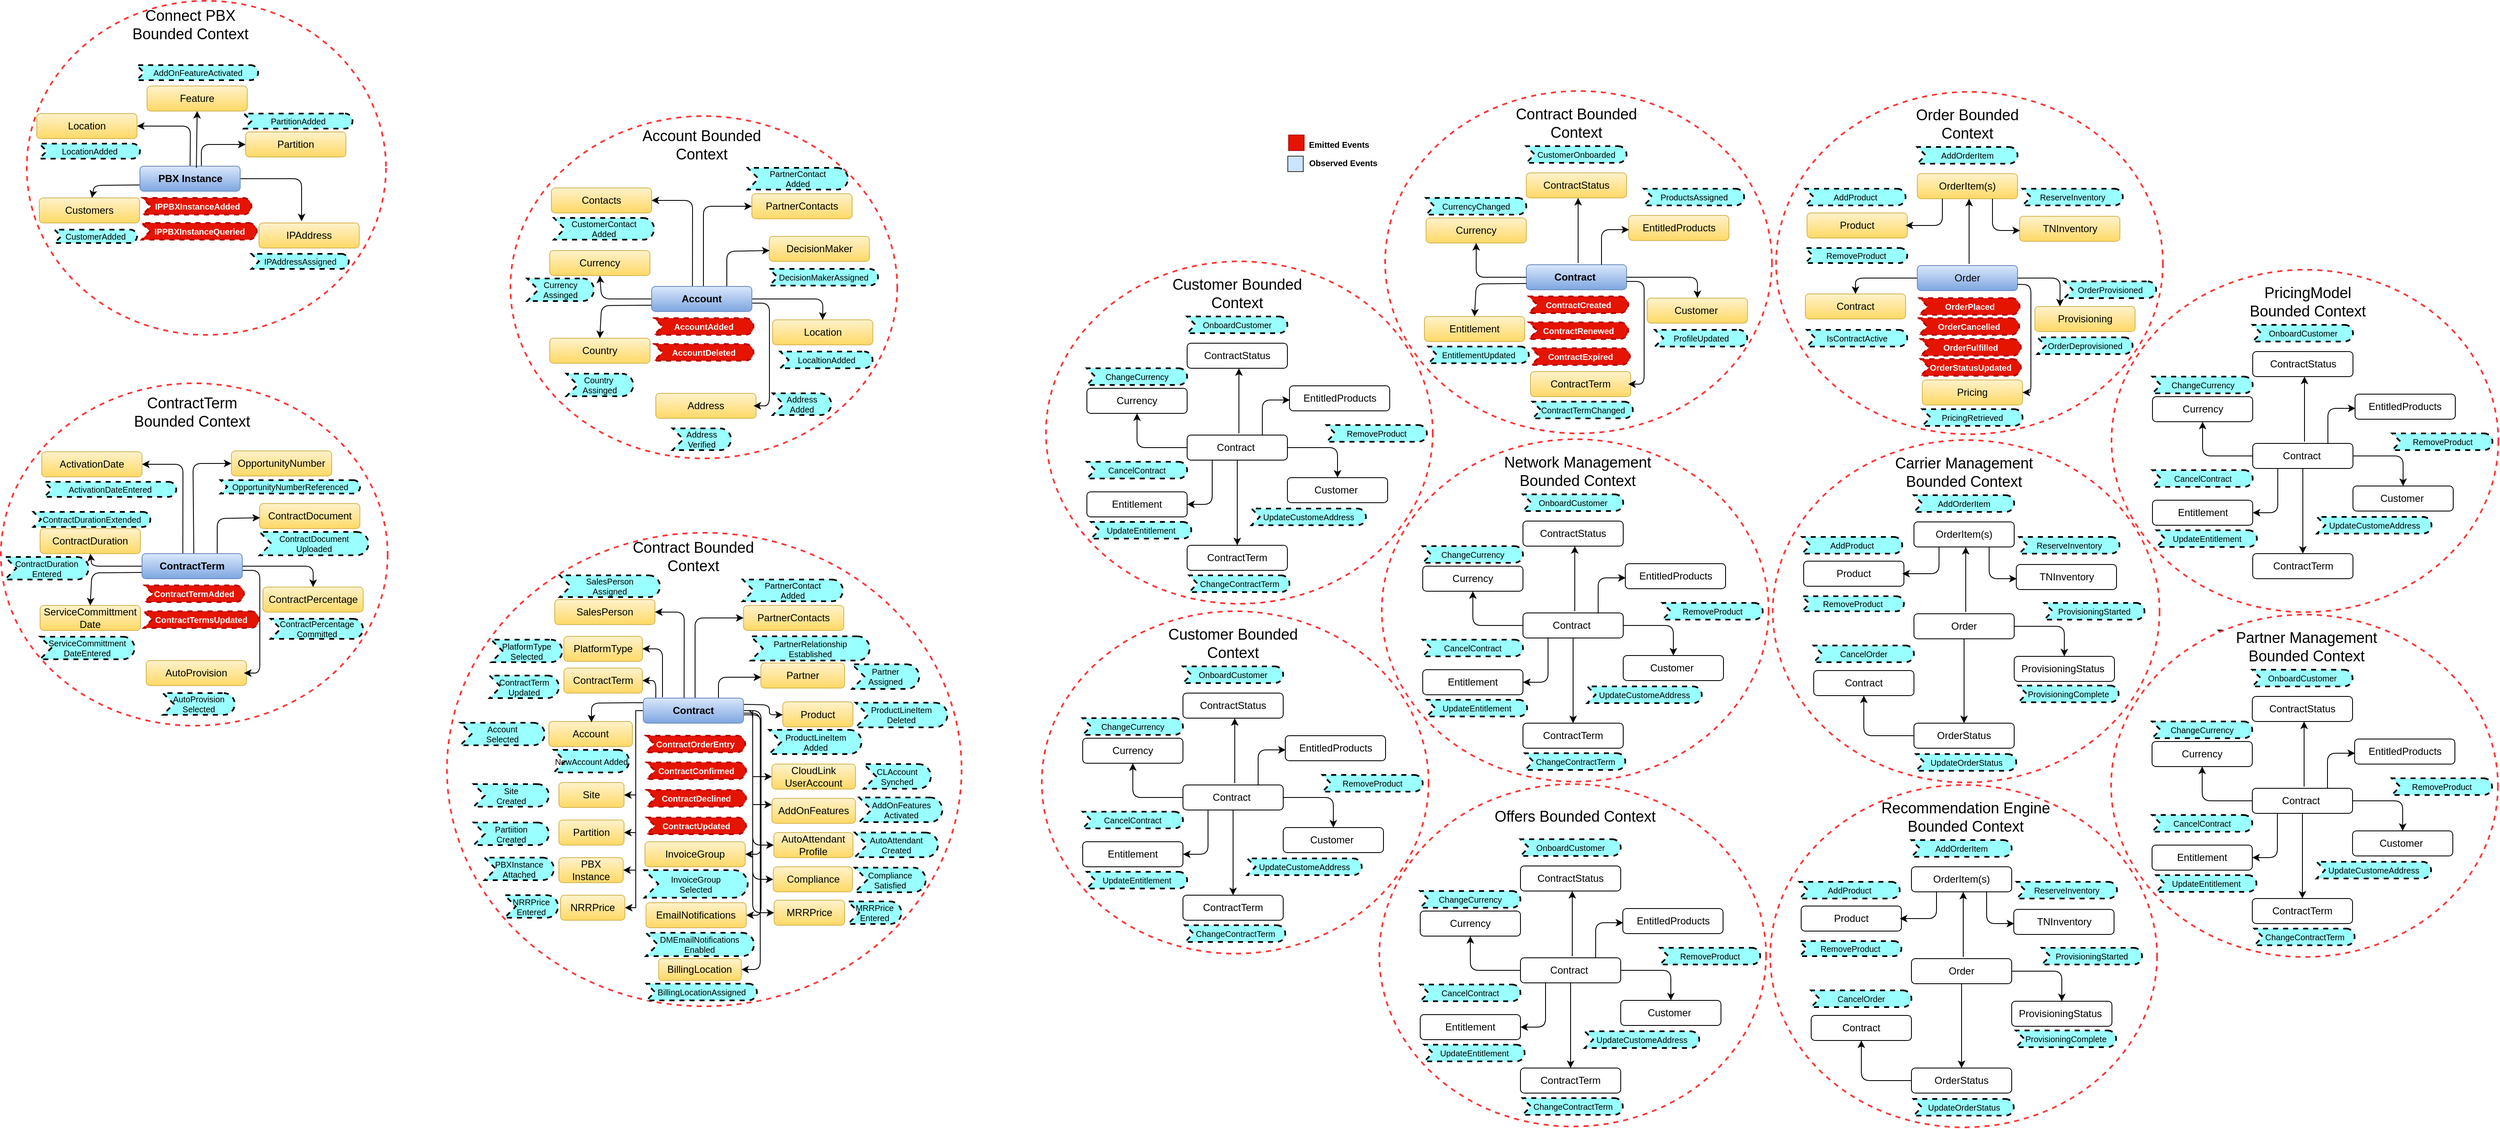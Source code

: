 <mxfile version="14.4.4" type="github">
  <diagram id="r4k9YjdjaylWLoNKeNUF" name="Page-1">
    <mxGraphModel dx="3418" dy="1584" grid="1" gridSize="10" guides="1" tooltips="1" connect="1" arrows="1" fold="1" page="1" pageScale="1" pageWidth="850" pageHeight="1100" math="0" shadow="0">
      <root>
        <mxCell id="0" />
        <mxCell id="1" parent="0" />
        <mxCell id="5IULGxTD0l-tf5MQh9gl-8" value="" style="ellipse;whiteSpace=wrap;html=1;dashed=1;strokeWidth=2;strokeColor=#FF3333;" parent="1" vertex="1">
          <mxGeometry x="-153" y="4" width="463" height="410" as="geometry" />
        </mxCell>
        <mxCell id="5IULGxTD0l-tf5MQh9gl-2" value="Contract&amp;nbsp;" style="rounded=1;whiteSpace=wrap;html=1;fontStyle=1;gradientColor=#7ea6e0;fillColor=#dae8fc;strokeColor=#6c8ebf;" parent="1" vertex="1">
          <mxGeometry x="16" y="212" width="120" height="30" as="geometry" />
        </mxCell>
        <mxCell id="5IULGxTD0l-tf5MQh9gl-3" value="Customer&amp;nbsp;" style="rounded=1;whiteSpace=wrap;html=1;gradientColor=#ffd966;fillColor=#fff2cc;strokeColor=#d6b656;" parent="1" vertex="1">
          <mxGeometry x="160.75" y="252" width="120" height="30" as="geometry" />
        </mxCell>
        <mxCell id="5IULGxTD0l-tf5MQh9gl-4" value="Entitlement" style="rounded=1;whiteSpace=wrap;html=1;gradientColor=#ffd966;fillColor=#fff2cc;strokeColor=#d6b656;" parent="1" vertex="1">
          <mxGeometry x="-106" y="274" width="120" height="30" as="geometry" />
        </mxCell>
        <mxCell id="5IULGxTD0l-tf5MQh9gl-5" value="EntitledProducts" style="rounded=1;whiteSpace=wrap;html=1;gradientColor=#ffd966;fillColor=#fff2cc;strokeColor=#d6b656;" parent="1" vertex="1">
          <mxGeometry x="138.5" y="153" width="120" height="30" as="geometry" />
        </mxCell>
        <mxCell id="5IULGxTD0l-tf5MQh9gl-6" value="Currency" style="rounded=1;whiteSpace=wrap;html=1;gradientColor=#ffd966;fillColor=#fff2cc;strokeColor=#d6b656;" parent="1" vertex="1">
          <mxGeometry x="-104" y="156" width="120" height="30" as="geometry" />
        </mxCell>
        <mxCell id="5IULGxTD0l-tf5MQh9gl-9" value="ContractStatus" style="rounded=1;whiteSpace=wrap;html=1;gradientColor=#ffd966;fillColor=#fff2cc;strokeColor=#d6b656;" parent="1" vertex="1">
          <mxGeometry x="16" y="102" width="120" height="30" as="geometry" />
        </mxCell>
        <mxCell id="5IULGxTD0l-tf5MQh9gl-11" value="Contract Bounded Context" style="text;html=1;strokeColor=none;fillColor=none;align=center;verticalAlign=middle;whiteSpace=wrap;rounded=0;dashed=1;fontSize=18;" parent="1" vertex="1">
          <mxGeometry x="-8.75" y="28" width="169.5" height="30" as="geometry" />
        </mxCell>
        <mxCell id="5IULGxTD0l-tf5MQh9gl-12" value="" style="endArrow=classic;html=1;fontSize=18;entryX=0.45;entryY=1;entryDx=0;entryDy=0;entryPerimeter=0;" parent="1" edge="1">
          <mxGeometry width="50" height="50" relative="1" as="geometry">
            <mxPoint x="78" y="210" as="sourcePoint" />
            <mxPoint x="78" y="132" as="targetPoint" />
          </mxGeometry>
        </mxCell>
        <mxCell id="5IULGxTD0l-tf5MQh9gl-14" value="" style="endArrow=classic;html=1;fontSize=18;entryX=0.5;entryY=1;entryDx=0;entryDy=0;exitX=0;exitY=0.5;exitDx=0;exitDy=0;" parent="1" source="5IULGxTD0l-tf5MQh9gl-2" target="5IULGxTD0l-tf5MQh9gl-6" edge="1">
          <mxGeometry width="50" height="50" relative="1" as="geometry">
            <mxPoint x="263" y="270" as="sourcePoint" />
            <mxPoint x="313" y="220" as="targetPoint" />
            <Array as="points">
              <mxPoint x="-44" y="227" />
            </Array>
          </mxGeometry>
        </mxCell>
        <mxCell id="5IULGxTD0l-tf5MQh9gl-15" value="" style="endArrow=classic;html=1;fontSize=18;entryX=0.5;entryY=0;entryDx=0;entryDy=0;exitX=1;exitY=0.5;exitDx=0;exitDy=0;" parent="1" source="5IULGxTD0l-tf5MQh9gl-2" target="5IULGxTD0l-tf5MQh9gl-3" edge="1">
          <mxGeometry width="50" height="50" relative="1" as="geometry">
            <mxPoint x="26" y="237" as="sourcePoint" />
            <mxPoint x="-34" y="196" as="targetPoint" />
            <Array as="points">
              <mxPoint x="221" y="227" />
            </Array>
          </mxGeometry>
        </mxCell>
        <mxCell id="5IULGxTD0l-tf5MQh9gl-17" value="" style="endArrow=classic;html=1;fontSize=18;exitX=0;exitY=0.75;exitDx=0;exitDy=0;entryX=0.5;entryY=0;entryDx=0;entryDy=0;" parent="1" source="5IULGxTD0l-tf5MQh9gl-2" target="5IULGxTD0l-tf5MQh9gl-4" edge="1">
          <mxGeometry width="50" height="50" relative="1" as="geometry">
            <mxPoint x="-87" y="424" as="sourcePoint" />
            <mxPoint x="16" y="300" as="targetPoint" />
            <Array as="points">
              <mxPoint x="-44" y="235" />
            </Array>
          </mxGeometry>
        </mxCell>
        <mxCell id="5IULGxTD0l-tf5MQh9gl-19" value="CustomerOnboarded" style="html=1;outlineConnect=0;whiteSpace=wrap;fillColor=#99ffff;shape=mxgraph.archimate3.event;dashed=1;strokeWidth=2;fontSize=10;" parent="1" vertex="1">
          <mxGeometry x="16" y="70" width="120" height="20" as="geometry" />
        </mxCell>
        <mxCell id="5IULGxTD0l-tf5MQh9gl-20" value="ContractExpired" style="html=1;outlineConnect=0;whiteSpace=wrap;shape=mxgraph.archimate3.event;dashed=1;strokeWidth=2;fontSize=10;strokeColor=#B20000;fillColor=#e51400;fontColor=#ffffff;fontStyle=1" parent="1" vertex="1">
          <mxGeometry x="22" y="312" width="118" height="20" as="geometry" />
        </mxCell>
        <mxCell id="5IULGxTD0l-tf5MQh9gl-21" value="" style="endArrow=classic;html=1;fontSize=18;exitX=0.75;exitY=0;exitDx=0;exitDy=0;entryX=0.004;entryY=0.567;entryDx=0;entryDy=0;entryPerimeter=0;" parent="1" source="5IULGxTD0l-tf5MQh9gl-2" target="5IULGxTD0l-tf5MQh9gl-5" edge="1">
          <mxGeometry width="50" height="50" relative="1" as="geometry">
            <mxPoint x="88" y="220" as="sourcePoint" />
            <mxPoint x="139" y="161" as="targetPoint" />
            <Array as="points">
              <mxPoint x="106" y="170" />
            </Array>
          </mxGeometry>
        </mxCell>
        <mxCell id="5IULGxTD0l-tf5MQh9gl-23" value="ProductsAssigned" style="html=1;outlineConnect=0;whiteSpace=wrap;fillColor=#99ffff;shape=mxgraph.archimate3.event;dashed=1;strokeWidth=2;fontSize=10;" parent="1" vertex="1">
          <mxGeometry x="156.75" y="121" width="120" height="20" as="geometry" />
        </mxCell>
        <mxCell id="5IULGxTD0l-tf5MQh9gl-24" value="CurrencyChanged" style="html=1;outlineConnect=0;whiteSpace=wrap;fillColor=#99ffff;shape=mxgraph.archimate3.event;dashed=1;strokeWidth=2;fontSize=10;" parent="1" vertex="1">
          <mxGeometry x="-104" y="132" width="120" height="20" as="geometry" />
        </mxCell>
        <mxCell id="5IULGxTD0l-tf5MQh9gl-26" value="ProfileUpdated" style="html=1;outlineConnect=0;whiteSpace=wrap;fillColor=#99ffff;shape=mxgraph.archimate3.event;dashed=1;strokeWidth=2;fontSize=10;" parent="1" vertex="1">
          <mxGeometry x="170" y="290" width="110.5" height="20" as="geometry" />
        </mxCell>
        <mxCell id="5IULGxTD0l-tf5MQh9gl-28" value="" style="ellipse;whiteSpace=wrap;html=1;dashed=1;strokeWidth=2;strokeColor=#FF3333;" parent="1" vertex="1">
          <mxGeometry x="315" y="5" width="463" height="410" as="geometry" />
        </mxCell>
        <mxCell id="5IULGxTD0l-tf5MQh9gl-29" value="Order" style="rounded=1;whiteSpace=wrap;html=1;gradientColor=#7ea6e0;fillColor=#dae8fc;strokeColor=#6c8ebf;" parent="1" vertex="1">
          <mxGeometry x="484" y="213" width="120" height="30" as="geometry" />
        </mxCell>
        <mxCell id="5IULGxTD0l-tf5MQh9gl-30" value="Provisioning" style="rounded=1;whiteSpace=wrap;html=1;gradientColor=#ffd966;fillColor=#fff2cc;strokeColor=#d6b656;" parent="1" vertex="1">
          <mxGeometry x="624.75" y="262" width="120" height="30" as="geometry" />
        </mxCell>
        <mxCell id="5IULGxTD0l-tf5MQh9gl-31" value="Contract" style="rounded=1;whiteSpace=wrap;html=1;gradientColor=#ffd966;fillColor=#fff2cc;strokeColor=#d6b656;" parent="1" vertex="1">
          <mxGeometry x="350" y="247" width="120" height="30" as="geometry" />
        </mxCell>
        <mxCell id="5IULGxTD0l-tf5MQh9gl-32" value="TNInventory" style="rounded=1;whiteSpace=wrap;html=1;gradientColor=#ffd966;fillColor=#fff2cc;strokeColor=#d6b656;" parent="1" vertex="1">
          <mxGeometry x="606.5" y="154" width="120" height="30" as="geometry" />
        </mxCell>
        <mxCell id="5IULGxTD0l-tf5MQh9gl-33" value="Product" style="rounded=1;whiteSpace=wrap;html=1;gradientColor=#ffd966;fillColor=#fff2cc;strokeColor=#d6b656;" parent="1" vertex="1">
          <mxGeometry x="352" y="150" width="120" height="30" as="geometry" />
        </mxCell>
        <mxCell id="5IULGxTD0l-tf5MQh9gl-35" value="OrderItem(s)" style="rounded=1;whiteSpace=wrap;html=1;gradientColor=#ffd966;fillColor=#fff2cc;strokeColor=#d6b656;" parent="1" vertex="1">
          <mxGeometry x="484" y="103" width="120" height="30" as="geometry" />
        </mxCell>
        <mxCell id="5IULGxTD0l-tf5MQh9gl-36" value="Order Bounded Context" style="text;html=1;strokeColor=none;fillColor=none;align=center;verticalAlign=middle;whiteSpace=wrap;rounded=0;dashed=1;fontSize=18;" parent="1" vertex="1">
          <mxGeometry x="459.25" y="29" width="169.5" height="30" as="geometry" />
        </mxCell>
        <mxCell id="5IULGxTD0l-tf5MQh9gl-37" value="" style="endArrow=classic;html=1;fontSize=18;entryX=0.45;entryY=1;entryDx=0;entryDy=0;entryPerimeter=0;" parent="1" edge="1">
          <mxGeometry width="50" height="50" relative="1" as="geometry">
            <mxPoint x="546" y="211" as="sourcePoint" />
            <mxPoint x="546" y="133" as="targetPoint" />
          </mxGeometry>
        </mxCell>
        <mxCell id="5IULGxTD0l-tf5MQh9gl-39" value="" style="endArrow=classic;html=1;fontSize=18;exitX=0.25;exitY=1;exitDx=0;exitDy=0;" parent="1" source="5IULGxTD0l-tf5MQh9gl-35" edge="1">
          <mxGeometry width="50" height="50" relative="1" as="geometry">
            <mxPoint x="731" y="271" as="sourcePoint" />
            <mxPoint x="470" y="165" as="targetPoint" />
            <Array as="points">
              <mxPoint x="514" y="165" />
            </Array>
          </mxGeometry>
        </mxCell>
        <mxCell id="5IULGxTD0l-tf5MQh9gl-40" value="" style="endArrow=classic;html=1;fontSize=18;entryX=0.25;entryY=0;entryDx=0;entryDy=0;exitX=1;exitY=0.5;exitDx=0;exitDy=0;" parent="1" source="5IULGxTD0l-tf5MQh9gl-29" target="5IULGxTD0l-tf5MQh9gl-30" edge="1">
          <mxGeometry width="50" height="50" relative="1" as="geometry">
            <mxPoint x="494" y="238" as="sourcePoint" />
            <mxPoint x="434" y="197" as="targetPoint" />
            <Array as="points">
              <mxPoint x="655" y="228" />
            </Array>
          </mxGeometry>
        </mxCell>
        <mxCell id="5IULGxTD0l-tf5MQh9gl-41" value="" style="endArrow=classic;html=1;fontSize=18;exitX=0;exitY=0.5;exitDx=0;exitDy=0;" parent="1" source="5IULGxTD0l-tf5MQh9gl-29" target="5IULGxTD0l-tf5MQh9gl-31" edge="1">
          <mxGeometry width="50" height="50" relative="1" as="geometry">
            <mxPoint x="484" y="359" as="sourcePoint" />
            <mxPoint x="431" y="375" as="targetPoint" />
            <Array as="points">
              <mxPoint x="410" y="228" />
            </Array>
          </mxGeometry>
        </mxCell>
        <mxCell id="5IULGxTD0l-tf5MQh9gl-42" value="AddOrderItem" style="html=1;outlineConnect=0;whiteSpace=wrap;fillColor=#99ffff;shape=mxgraph.archimate3.event;dashed=1;strokeWidth=2;fontSize=10;" parent="1" vertex="1">
          <mxGeometry x="484" y="71" width="120" height="20" as="geometry" />
        </mxCell>
        <mxCell id="5IULGxTD0l-tf5MQh9gl-43" value="OrderCancelled" style="html=1;outlineConnect=0;whiteSpace=wrap;fillColor=#e51400;shape=mxgraph.archimate3.event;dashed=1;strokeWidth=2;fontSize=10;strokeColor=#B20000;fontColor=#ffffff;fontStyle=1" parent="1" vertex="1">
          <mxGeometry x="486" y="276" width="120" height="20" as="geometry" />
        </mxCell>
        <mxCell id="5IULGxTD0l-tf5MQh9gl-44" value="" style="endArrow=classic;html=1;fontSize=18;entryX=0.004;entryY=0.567;entryDx=0;entryDy=0;entryPerimeter=0;exitX=0.75;exitY=1;exitDx=0;exitDy=0;" parent="1" source="5IULGxTD0l-tf5MQh9gl-35" target="5IULGxTD0l-tf5MQh9gl-32" edge="1">
          <mxGeometry width="50" height="50" relative="1" as="geometry">
            <mxPoint x="574" y="140" as="sourcePoint" />
            <mxPoint x="607" y="162" as="targetPoint" />
            <Array as="points">
              <mxPoint x="574" y="171" />
            </Array>
          </mxGeometry>
        </mxCell>
        <mxCell id="5IULGxTD0l-tf5MQh9gl-45" value="RemoveProduct" style="html=1;outlineConnect=0;whiteSpace=wrap;fillColor=#99ffff;shape=mxgraph.archimate3.event;dashed=1;strokeWidth=2;fontSize=10;" parent="1" vertex="1">
          <mxGeometry x="350" y="192" width="122" height="18" as="geometry" />
        </mxCell>
        <mxCell id="5IULGxTD0l-tf5MQh9gl-47" value="OrderStatusUpdated" style="html=1;outlineConnect=0;whiteSpace=wrap;fillColor=#e51400;shape=mxgraph.archimate3.event;dashed=1;strokeWidth=2;fontSize=10;strokeColor=#B20000;fontColor=#ffffff;fontStyle=1" parent="1" vertex="1">
          <mxGeometry x="488" y="325" width="120" height="20" as="geometry" />
        </mxCell>
        <mxCell id="5IULGxTD0l-tf5MQh9gl-49" value="AddProduct" style="html=1;outlineConnect=0;whiteSpace=wrap;fillColor=#99ffff;shape=mxgraph.archimate3.event;dashed=1;strokeWidth=2;fontSize=10;" parent="1" vertex="1">
          <mxGeometry x="350" y="121" width="120" height="20" as="geometry" />
        </mxCell>
        <mxCell id="5IULGxTD0l-tf5MQh9gl-50" value="EntitlementUpdated" style="html=1;outlineConnect=0;whiteSpace=wrap;fillColor=#99ffff;shape=mxgraph.archimate3.event;dashed=1;strokeWidth=2;fontSize=10;" parent="1" vertex="1">
          <mxGeometry x="-101" y="310" width="120" height="20" as="geometry" />
        </mxCell>
        <mxCell id="5IULGxTD0l-tf5MQh9gl-51" value="ReserveInventory" style="html=1;outlineConnect=0;whiteSpace=wrap;fillColor=#99ffff;shape=mxgraph.archimate3.event;dashed=1;strokeWidth=2;fontSize=10;" parent="1" vertex="1">
          <mxGeometry x="610" y="121" width="120" height="20" as="geometry" />
        </mxCell>
        <mxCell id="5IULGxTD0l-tf5MQh9gl-52" value="OrderDeprovisioned" style="html=1;outlineConnect=0;whiteSpace=wrap;fillColor=#99ffff;shape=mxgraph.archimate3.event;dashed=1;strokeWidth=2;fontSize=10;" parent="1" vertex="1">
          <mxGeometry x="627.75" y="299" width="114" height="20" as="geometry" />
        </mxCell>
        <mxCell id="9rIR4brEF0M2VbCypg3W-1" value="" style="ellipse;whiteSpace=wrap;html=1;dashed=1;strokeWidth=2;strokeColor=#FF3333;" parent="1" vertex="1">
          <mxGeometry x="-157" y="421" width="463" height="410" as="geometry" />
        </mxCell>
        <mxCell id="9rIR4brEF0M2VbCypg3W-2" value="Contract&amp;nbsp;" style="rounded=1;whiteSpace=wrap;html=1;" parent="1" vertex="1">
          <mxGeometry x="12" y="629" width="120" height="30" as="geometry" />
        </mxCell>
        <mxCell id="9rIR4brEF0M2VbCypg3W-3" value="Customer&amp;nbsp;" style="rounded=1;whiteSpace=wrap;html=1;" parent="1" vertex="1">
          <mxGeometry x="132" y="680" width="120" height="30" as="geometry" />
        </mxCell>
        <mxCell id="9rIR4brEF0M2VbCypg3W-4" value="Entitlement" style="rounded=1;whiteSpace=wrap;html=1;" parent="1" vertex="1">
          <mxGeometry x="-108" y="697" width="120" height="30" as="geometry" />
        </mxCell>
        <mxCell id="9rIR4brEF0M2VbCypg3W-5" value="EntitledProducts" style="rounded=1;whiteSpace=wrap;html=1;" parent="1" vertex="1">
          <mxGeometry x="134.5" y="570" width="120" height="30" as="geometry" />
        </mxCell>
        <mxCell id="9rIR4brEF0M2VbCypg3W-6" value="Currency" style="rounded=1;whiteSpace=wrap;html=1;" parent="1" vertex="1">
          <mxGeometry x="-108" y="573" width="120" height="30" as="geometry" />
        </mxCell>
        <mxCell id="9rIR4brEF0M2VbCypg3W-7" value="ContractTerm" style="rounded=1;whiteSpace=wrap;html=1;" parent="1" vertex="1">
          <mxGeometry x="12" y="761" width="120" height="30" as="geometry" />
        </mxCell>
        <mxCell id="9rIR4brEF0M2VbCypg3W-8" value="ContractStatus" style="rounded=1;whiteSpace=wrap;html=1;" parent="1" vertex="1">
          <mxGeometry x="12" y="519" width="120" height="30" as="geometry" />
        </mxCell>
        <mxCell id="9rIR4brEF0M2VbCypg3W-9" value="Network Management Bounded Context" style="text;html=1;strokeColor=none;fillColor=none;align=center;verticalAlign=middle;whiteSpace=wrap;rounded=0;dashed=1;fontSize=18;" parent="1" vertex="1">
          <mxGeometry x="-23.75" y="445" width="202.75" height="30" as="geometry" />
        </mxCell>
        <mxCell id="9rIR4brEF0M2VbCypg3W-10" value="" style="endArrow=classic;html=1;fontSize=18;entryX=0.45;entryY=1;entryDx=0;entryDy=0;entryPerimeter=0;" parent="1" edge="1">
          <mxGeometry width="50" height="50" relative="1" as="geometry">
            <mxPoint x="74" y="627" as="sourcePoint" />
            <mxPoint x="74" y="549" as="targetPoint" />
          </mxGeometry>
        </mxCell>
        <mxCell id="9rIR4brEF0M2VbCypg3W-11" value="" style="endArrow=classic;html=1;fontSize=18;exitX=0.5;exitY=1;exitDx=0;exitDy=0;" parent="1" source="9rIR4brEF0M2VbCypg3W-2" target="9rIR4brEF0M2VbCypg3W-7" edge="1">
          <mxGeometry width="50" height="50" relative="1" as="geometry">
            <mxPoint x="83.04" y="629.01" as="sourcePoint" />
            <mxPoint x="84" y="559" as="targetPoint" />
          </mxGeometry>
        </mxCell>
        <mxCell id="9rIR4brEF0M2VbCypg3W-12" value="" style="endArrow=classic;html=1;fontSize=18;entryX=0.5;entryY=1;entryDx=0;entryDy=0;exitX=0;exitY=0.5;exitDx=0;exitDy=0;" parent="1" source="9rIR4brEF0M2VbCypg3W-2" target="9rIR4brEF0M2VbCypg3W-6" edge="1">
          <mxGeometry width="50" height="50" relative="1" as="geometry">
            <mxPoint x="259" y="687" as="sourcePoint" />
            <mxPoint x="309" y="637" as="targetPoint" />
            <Array as="points">
              <mxPoint x="-48" y="644" />
            </Array>
          </mxGeometry>
        </mxCell>
        <mxCell id="9rIR4brEF0M2VbCypg3W-13" value="" style="endArrow=classic;html=1;fontSize=18;entryX=0.5;entryY=0;entryDx=0;entryDy=0;exitX=1;exitY=0.5;exitDx=0;exitDy=0;" parent="1" source="9rIR4brEF0M2VbCypg3W-2" target="9rIR4brEF0M2VbCypg3W-3" edge="1">
          <mxGeometry width="50" height="50" relative="1" as="geometry">
            <mxPoint x="22" y="654" as="sourcePoint" />
            <mxPoint x="-38" y="613" as="targetPoint" />
            <Array as="points">
              <mxPoint x="192" y="644" />
            </Array>
          </mxGeometry>
        </mxCell>
        <mxCell id="9rIR4brEF0M2VbCypg3W-14" value="" style="endArrow=classic;html=1;fontSize=18;exitX=0.25;exitY=1;exitDx=0;exitDy=0;entryX=1;entryY=0.5;entryDx=0;entryDy=0;" parent="1" source="9rIR4brEF0M2VbCypg3W-2" target="9rIR4brEF0M2VbCypg3W-4" edge="1">
          <mxGeometry width="50" height="50" relative="1" as="geometry">
            <mxPoint x="-91" y="841" as="sourcePoint" />
            <mxPoint x="12" y="717" as="targetPoint" />
            <Array as="points">
              <mxPoint x="42" y="712" />
            </Array>
          </mxGeometry>
        </mxCell>
        <mxCell id="9rIR4brEF0M2VbCypg3W-15" value="OnboardCustomer" style="html=1;outlineConnect=0;whiteSpace=wrap;fillColor=#99ffff;shape=mxgraph.archimate3.event;dashed=1;strokeWidth=2;fontSize=10;" parent="1" vertex="1">
          <mxGeometry x="12" y="487" width="120" height="20" as="geometry" />
        </mxCell>
        <mxCell id="9rIR4brEF0M2VbCypg3W-16" value="CancelContract" style="html=1;outlineConnect=0;whiteSpace=wrap;fillColor=#99ffff;shape=mxgraph.archimate3.event;dashed=1;strokeWidth=2;fontSize=10;" parent="1" vertex="1">
          <mxGeometry x="-108" y="661" width="120" height="20" as="geometry" />
        </mxCell>
        <mxCell id="9rIR4brEF0M2VbCypg3W-17" value="" style="endArrow=classic;html=1;fontSize=18;exitX=0.75;exitY=0;exitDx=0;exitDy=0;entryX=0.004;entryY=0.567;entryDx=0;entryDy=0;entryPerimeter=0;" parent="1" source="9rIR4brEF0M2VbCypg3W-2" target="9rIR4brEF0M2VbCypg3W-5" edge="1">
          <mxGeometry width="50" height="50" relative="1" as="geometry">
            <mxPoint x="84" y="637" as="sourcePoint" />
            <mxPoint x="135" y="578" as="targetPoint" />
            <Array as="points">
              <mxPoint x="102" y="587" />
            </Array>
          </mxGeometry>
        </mxCell>
        <mxCell id="9rIR4brEF0M2VbCypg3W-18" value="RemoveProduct" style="html=1;outlineConnect=0;whiteSpace=wrap;fillColor=#99ffff;shape=mxgraph.archimate3.event;dashed=1;strokeWidth=2;fontSize=10;" parent="1" vertex="1">
          <mxGeometry x="179" y="617" width="120" height="20" as="geometry" />
        </mxCell>
        <mxCell id="9rIR4brEF0M2VbCypg3W-19" value="ChangeCurrency" style="html=1;outlineConnect=0;whiteSpace=wrap;fillColor=#99ffff;shape=mxgraph.archimate3.event;dashed=1;strokeWidth=2;fontSize=10;" parent="1" vertex="1">
          <mxGeometry x="-108" y="549" width="120" height="20" as="geometry" />
        </mxCell>
        <mxCell id="9rIR4brEF0M2VbCypg3W-20" value="ChangeContractTerm" style="html=1;outlineConnect=0;whiteSpace=wrap;fillColor=#99ffff;shape=mxgraph.archimate3.event;dashed=1;strokeWidth=2;fontSize=10;" parent="1" vertex="1">
          <mxGeometry x="14.5" y="797" width="120" height="20" as="geometry" />
        </mxCell>
        <mxCell id="9rIR4brEF0M2VbCypg3W-21" value="UpdateCustomeAddress" style="html=1;outlineConnect=0;whiteSpace=wrap;fillColor=#99ffff;shape=mxgraph.archimate3.event;dashed=1;strokeWidth=2;fontSize=10;" parent="1" vertex="1">
          <mxGeometry x="89" y="717" width="137" height="20" as="geometry" />
        </mxCell>
        <mxCell id="9rIR4brEF0M2VbCypg3W-22" value="" style="ellipse;whiteSpace=wrap;html=1;dashed=1;strokeWidth=2;strokeColor=#FF3333;" parent="1" vertex="1">
          <mxGeometry x="311" y="422" width="463" height="410" as="geometry" />
        </mxCell>
        <mxCell id="9rIR4brEF0M2VbCypg3W-23" value="Order" style="rounded=1;whiteSpace=wrap;html=1;" parent="1" vertex="1">
          <mxGeometry x="480" y="630" width="120" height="30" as="geometry" />
        </mxCell>
        <mxCell id="9rIR4brEF0M2VbCypg3W-24" value="ProvisioningStatus&amp;nbsp;" style="rounded=1;whiteSpace=wrap;html=1;" parent="1" vertex="1">
          <mxGeometry x="600" y="681" width="120" height="30" as="geometry" />
        </mxCell>
        <mxCell id="9rIR4brEF0M2VbCypg3W-25" value="Contract" style="rounded=1;whiteSpace=wrap;html=1;" parent="1" vertex="1">
          <mxGeometry x="360" y="698" width="120" height="30" as="geometry" />
        </mxCell>
        <mxCell id="9rIR4brEF0M2VbCypg3W-26" value="TNInventory" style="rounded=1;whiteSpace=wrap;html=1;" parent="1" vertex="1">
          <mxGeometry x="602.5" y="571" width="120" height="30" as="geometry" />
        </mxCell>
        <mxCell id="9rIR4brEF0M2VbCypg3W-27" value="Product" style="rounded=1;whiteSpace=wrap;html=1;" parent="1" vertex="1">
          <mxGeometry x="348" y="567" width="120" height="30" as="geometry" />
        </mxCell>
        <mxCell id="9rIR4brEF0M2VbCypg3W-28" value="OrderStatus" style="rounded=1;whiteSpace=wrap;html=1;" parent="1" vertex="1">
          <mxGeometry x="480" y="761" width="120" height="30" as="geometry" />
        </mxCell>
        <mxCell id="9rIR4brEF0M2VbCypg3W-29" value="OrderItem(s)" style="rounded=1;whiteSpace=wrap;html=1;" parent="1" vertex="1">
          <mxGeometry x="480" y="520" width="120" height="30" as="geometry" />
        </mxCell>
        <mxCell id="9rIR4brEF0M2VbCypg3W-30" value="Carrier Management Bounded Context" style="text;html=1;strokeColor=none;fillColor=none;align=center;verticalAlign=middle;whiteSpace=wrap;rounded=0;dashed=1;fontSize=18;" parent="1" vertex="1">
          <mxGeometry x="455.25" y="446" width="169.5" height="30" as="geometry" />
        </mxCell>
        <mxCell id="9rIR4brEF0M2VbCypg3W-31" value="" style="endArrow=classic;html=1;fontSize=18;entryX=0.45;entryY=1;entryDx=0;entryDy=0;entryPerimeter=0;" parent="1" edge="1">
          <mxGeometry width="50" height="50" relative="1" as="geometry">
            <mxPoint x="542" y="628" as="sourcePoint" />
            <mxPoint x="542" y="550" as="targetPoint" />
          </mxGeometry>
        </mxCell>
        <mxCell id="9rIR4brEF0M2VbCypg3W-32" value="" style="endArrow=classic;html=1;fontSize=18;exitX=0.5;exitY=1;exitDx=0;exitDy=0;" parent="1" source="9rIR4brEF0M2VbCypg3W-23" target="9rIR4brEF0M2VbCypg3W-28" edge="1">
          <mxGeometry width="50" height="50" relative="1" as="geometry">
            <mxPoint x="551.04" y="630.01" as="sourcePoint" />
            <mxPoint x="552" y="560" as="targetPoint" />
          </mxGeometry>
        </mxCell>
        <mxCell id="9rIR4brEF0M2VbCypg3W-33" value="" style="endArrow=classic;html=1;fontSize=18;exitX=0.25;exitY=1;exitDx=0;exitDy=0;" parent="1" source="9rIR4brEF0M2VbCypg3W-29" edge="1">
          <mxGeometry width="50" height="50" relative="1" as="geometry">
            <mxPoint x="727" y="688" as="sourcePoint" />
            <mxPoint x="466" y="582" as="targetPoint" />
            <Array as="points">
              <mxPoint x="510" y="582" />
            </Array>
          </mxGeometry>
        </mxCell>
        <mxCell id="9rIR4brEF0M2VbCypg3W-34" value="" style="endArrow=classic;html=1;fontSize=18;entryX=0.5;entryY=0;entryDx=0;entryDy=0;exitX=1;exitY=0.5;exitDx=0;exitDy=0;" parent="1" source="9rIR4brEF0M2VbCypg3W-23" target="9rIR4brEF0M2VbCypg3W-24" edge="1">
          <mxGeometry width="50" height="50" relative="1" as="geometry">
            <mxPoint x="490" y="655" as="sourcePoint" />
            <mxPoint x="430" y="614" as="targetPoint" />
            <Array as="points">
              <mxPoint x="660" y="645" />
            </Array>
          </mxGeometry>
        </mxCell>
        <mxCell id="9rIR4brEF0M2VbCypg3W-35" value="" style="endArrow=classic;html=1;fontSize=18;exitX=0;exitY=0.5;exitDx=0;exitDy=0;entryX=0.5;entryY=1;entryDx=0;entryDy=0;" parent="1" source="9rIR4brEF0M2VbCypg3W-28" target="9rIR4brEF0M2VbCypg3W-25" edge="1">
          <mxGeometry width="50" height="50" relative="1" as="geometry">
            <mxPoint x="377" y="842" as="sourcePoint" />
            <mxPoint x="427" y="792" as="targetPoint" />
            <Array as="points">
              <mxPoint x="420" y="776" />
            </Array>
          </mxGeometry>
        </mxCell>
        <mxCell id="9rIR4brEF0M2VbCypg3W-36" value="AddOrderItem" style="html=1;outlineConnect=0;whiteSpace=wrap;fillColor=#99ffff;shape=mxgraph.archimate3.event;dashed=1;strokeWidth=2;fontSize=10;" parent="1" vertex="1">
          <mxGeometry x="480" y="488" width="120" height="20" as="geometry" />
        </mxCell>
        <mxCell id="9rIR4brEF0M2VbCypg3W-37" value="CancelOrder" style="html=1;outlineConnect=0;whiteSpace=wrap;fillColor=#99ffff;shape=mxgraph.archimate3.event;dashed=1;strokeWidth=2;fontSize=10;" parent="1" vertex="1">
          <mxGeometry x="360" y="668" width="120" height="20" as="geometry" />
        </mxCell>
        <mxCell id="9rIR4brEF0M2VbCypg3W-38" value="" style="endArrow=classic;html=1;fontSize=18;entryX=0.004;entryY=0.567;entryDx=0;entryDy=0;entryPerimeter=0;exitX=0.75;exitY=1;exitDx=0;exitDy=0;" parent="1" source="9rIR4brEF0M2VbCypg3W-29" target="9rIR4brEF0M2VbCypg3W-26" edge="1">
          <mxGeometry width="50" height="50" relative="1" as="geometry">
            <mxPoint x="570" y="557" as="sourcePoint" />
            <mxPoint x="603" y="579" as="targetPoint" />
            <Array as="points">
              <mxPoint x="570" y="588" />
            </Array>
          </mxGeometry>
        </mxCell>
        <mxCell id="9rIR4brEF0M2VbCypg3W-39" value="RemoveProduct" style="html=1;outlineConnect=0;whiteSpace=wrap;fillColor=#99ffff;shape=mxgraph.archimate3.event;dashed=1;strokeWidth=2;fontSize=10;" parent="1" vertex="1">
          <mxGeometry x="346" y="609" width="122" height="18" as="geometry" />
        </mxCell>
        <mxCell id="9rIR4brEF0M2VbCypg3W-40" value="UpdateOrderStatus" style="html=1;outlineConnect=0;whiteSpace=wrap;fillColor=#99ffff;shape=mxgraph.archimate3.event;dashed=1;strokeWidth=2;fontSize=10;" parent="1" vertex="1">
          <mxGeometry x="482.5" y="798" width="120" height="20" as="geometry" />
        </mxCell>
        <mxCell id="9rIR4brEF0M2VbCypg3W-41" value="ProvisioningStarted" style="html=1;outlineConnect=0;whiteSpace=wrap;fillColor=#99ffff;shape=mxgraph.archimate3.event;dashed=1;strokeWidth=2;fontSize=10;" parent="1" vertex="1">
          <mxGeometry x="636" y="617" width="120" height="20" as="geometry" />
        </mxCell>
        <mxCell id="9rIR4brEF0M2VbCypg3W-42" value="AddProduct" style="html=1;outlineConnect=0;whiteSpace=wrap;fillColor=#99ffff;shape=mxgraph.archimate3.event;dashed=1;strokeWidth=2;fontSize=10;" parent="1" vertex="1">
          <mxGeometry x="346" y="538" width="120" height="20" as="geometry" />
        </mxCell>
        <mxCell id="9rIR4brEF0M2VbCypg3W-43" value="UpdateEntitlement" style="html=1;outlineConnect=0;whiteSpace=wrap;fillColor=#99ffff;shape=mxgraph.archimate3.event;dashed=1;strokeWidth=2;fontSize=10;" parent="1" vertex="1">
          <mxGeometry x="-103" y="733" width="120" height="20" as="geometry" />
        </mxCell>
        <mxCell id="9rIR4brEF0M2VbCypg3W-44" value="ReserveInventory" style="html=1;outlineConnect=0;whiteSpace=wrap;fillColor=#99ffff;shape=mxgraph.archimate3.event;dashed=1;strokeWidth=2;fontSize=10;" parent="1" vertex="1">
          <mxGeometry x="606" y="538" width="120" height="20" as="geometry" />
        </mxCell>
        <mxCell id="9rIR4brEF0M2VbCypg3W-45" value="ProvisioningComplete" style="html=1;outlineConnect=0;whiteSpace=wrap;fillColor=#99ffff;shape=mxgraph.archimate3.event;dashed=1;strokeWidth=2;fontSize=10;" parent="1" vertex="1">
          <mxGeometry x="605" y="716" width="120" height="20" as="geometry" />
        </mxCell>
        <mxCell id="9rIR4brEF0M2VbCypg3W-46" value="ContractRenewed" style="html=1;outlineConnect=0;whiteSpace=wrap;shape=mxgraph.archimate3.event;dashed=1;strokeWidth=2;fontSize=10;strokeColor=#B20000;fillColor=#e51400;fontColor=#ffffff;fontStyle=1" parent="1" vertex="1">
          <mxGeometry x="19" y="281" width="119" height="20" as="geometry" />
        </mxCell>
        <mxCell id="9rIR4brEF0M2VbCypg3W-48" value="ContractCreated" style="html=1;outlineConnect=0;whiteSpace=wrap;shape=mxgraph.archimate3.event;dashed=1;strokeWidth=2;fontSize=10;strokeColor=#B20000;fillColor=#e51400;fontColor=#ffffff;fontStyle=1" parent="1" vertex="1">
          <mxGeometry x="19" y="250" width="119" height="20" as="geometry" />
        </mxCell>
        <mxCell id="9rIR4brEF0M2VbCypg3W-104" value="ContractTermChanged" style="html=1;outlineConnect=0;whiteSpace=wrap;fillColor=#99ffff;shape=mxgraph.archimate3.event;dashed=1;strokeWidth=2;fontSize=10;" parent="1" vertex="1">
          <mxGeometry x="23.5" y="376" width="120" height="20" as="geometry" />
        </mxCell>
        <mxCell id="9rIR4brEF0M2VbCypg3W-105" value="ContractTerm" style="rounded=1;whiteSpace=wrap;html=1;gradientColor=#ffd966;fillColor=#fff2cc;strokeColor=#d6b656;" parent="1" vertex="1">
          <mxGeometry x="21" y="340" width="120" height="30" as="geometry" />
        </mxCell>
        <mxCell id="9rIR4brEF0M2VbCypg3W-106" value="" style="endArrow=classic;html=1;exitX=0.5;exitY=1;exitDx=0;exitDy=0;entryX=1;entryY=0.5;entryDx=0;entryDy=0;" parent="1" edge="1">
          <mxGeometry width="50" height="50" relative="1" as="geometry">
            <mxPoint x="136" y="232" as="sourcePoint" />
            <mxPoint x="138" y="355" as="targetPoint" />
            <Array as="points">
              <mxPoint x="157" y="232" />
              <mxPoint x="157" y="290" />
              <mxPoint x="157" y="355" />
            </Array>
          </mxGeometry>
        </mxCell>
        <mxCell id="9rIR4brEF0M2VbCypg3W-110" value="OrderPlaced" style="html=1;outlineConnect=0;whiteSpace=wrap;fillColor=#e51400;shape=mxgraph.archimate3.event;dashed=1;strokeWidth=2;fontSize=10;strokeColor=#B20000;fontColor=#ffffff;fontStyle=1" parent="1" vertex="1">
          <mxGeometry x="486.5" y="252" width="120" height="20" as="geometry" />
        </mxCell>
        <mxCell id="9rIR4brEF0M2VbCypg3W-111" value="OrderFulfilled" style="html=1;outlineConnect=0;whiteSpace=wrap;fillColor=#e51400;shape=mxgraph.archimate3.event;dashed=1;strokeWidth=2;fontSize=10;strokeColor=#B20000;fontColor=#ffffff;fontStyle=1" parent="1" vertex="1">
          <mxGeometry x="488" y="301" width="120" height="20" as="geometry" />
        </mxCell>
        <mxCell id="9rIR4brEF0M2VbCypg3W-112" value="IsContractActive" style="html=1;outlineConnect=0;whiteSpace=wrap;fillColor=#99ffff;shape=mxgraph.archimate3.event;dashed=1;strokeWidth=2;fontSize=10;" parent="1" vertex="1">
          <mxGeometry x="352" y="290" width="120" height="20" as="geometry" />
        </mxCell>
        <mxCell id="9rIR4brEF0M2VbCypg3W-113" value="Pricing" style="rounded=1;whiteSpace=wrap;html=1;gradientColor=#ffd966;fillColor=#fff2cc;strokeColor=#d6b656;" parent="1" vertex="1">
          <mxGeometry x="490" y="350" width="120" height="30" as="geometry" />
        </mxCell>
        <mxCell id="9rIR4brEF0M2VbCypg3W-114" value="OrderProvisioned" style="html=1;outlineConnect=0;whiteSpace=wrap;fillColor=#99ffff;shape=mxgraph.archimate3.event;dashed=1;strokeWidth=2;fontSize=10;" parent="1" vertex="1">
          <mxGeometry x="660" y="232" width="110" height="20" as="geometry" />
        </mxCell>
        <mxCell id="9rIR4brEF0M2VbCypg3W-116" value="" style="endArrow=classic;html=1;exitX=0.5;exitY=1;exitDx=0;exitDy=0;entryX=1;entryY=0.5;entryDx=0;entryDy=0;" parent="1" target="9rIR4brEF0M2VbCypg3W-113" edge="1">
          <mxGeometry width="50" height="50" relative="1" as="geometry">
            <mxPoint x="604" y="235.5" as="sourcePoint" />
            <mxPoint x="606" y="358.5" as="targetPoint" />
            <Array as="points">
              <mxPoint x="620" y="236" />
              <mxPoint x="620" y="365" />
            </Array>
          </mxGeometry>
        </mxCell>
        <mxCell id="9rIR4brEF0M2VbCypg3W-117" value="" style="whiteSpace=wrap;html=1;aspect=fixed;align=left;labelPosition=right;verticalLabelPosition=middle;verticalAlign=middle;fontSize=10;fillColor=#e51400;strokeColor=#B20000;fontColor=#ffffff;" parent="1" vertex="1">
          <mxGeometry x="-268.5" y="56.75" width="18.5" height="18.5" as="geometry" />
        </mxCell>
        <mxCell id="9rIR4brEF0M2VbCypg3W-118" value="" style="whiteSpace=wrap;html=1;aspect=fixed;fillColor=#cce5ff;strokeColor=#36393d;" parent="1" vertex="1">
          <mxGeometry x="-269.5" y="82" width="18.5" height="18.5" as="geometry" />
        </mxCell>
        <mxCell id="9rIR4brEF0M2VbCypg3W-119" value="&lt;h1&gt;&lt;font style=&quot;font-size: 10px&quot;&gt;Emitted Events&lt;/font&gt;&lt;br&gt;&lt;/h1&gt;" style="text;html=1;strokeColor=none;fillColor=none;spacing=5;spacingTop=-20;whiteSpace=wrap;overflow=hidden;rounded=0;fontSize=10;align=center;" parent="1" vertex="1">
          <mxGeometry x="-263" y="50" width="110" height="30" as="geometry" />
        </mxCell>
        <mxCell id="9rIR4brEF0M2VbCypg3W-120" value="&lt;h1&gt;&lt;font style=&quot;font-size: 10px&quot;&gt;Observed Events&lt;/font&gt;&lt;br&gt;&lt;/h1&gt;" style="text;html=1;strokeColor=none;fillColor=none;spacing=5;spacingTop=-20;whiteSpace=wrap;overflow=hidden;rounded=0;fontSize=10;align=center;" parent="1" vertex="1">
          <mxGeometry x="-250" y="72" width="94" height="30" as="geometry" />
        </mxCell>
        <mxCell id="9rIR4brEF0M2VbCypg3W-126" value="PricingRetrieved" style="html=1;outlineConnect=0;whiteSpace=wrap;fillColor=#99ffff;shape=mxgraph.archimate3.event;dashed=1;strokeWidth=2;fontSize=10;" parent="1" vertex="1">
          <mxGeometry x="490" y="385" width="120" height="20" as="geometry" />
        </mxCell>
        <mxCell id="9rIR4brEF0M2VbCypg3W-260" value="" style="ellipse;whiteSpace=wrap;html=1;dashed=1;strokeWidth=2;strokeColor=#FF3333;" parent="1" vertex="1">
          <mxGeometry x="-559" y="208" width="463" height="410" as="geometry" />
        </mxCell>
        <mxCell id="9rIR4brEF0M2VbCypg3W-261" value="Contract&amp;nbsp;" style="rounded=1;whiteSpace=wrap;html=1;" parent="1" vertex="1">
          <mxGeometry x="-390" y="416" width="120" height="30" as="geometry" />
        </mxCell>
        <mxCell id="9rIR4brEF0M2VbCypg3W-262" value="Customer&amp;nbsp;" style="rounded=1;whiteSpace=wrap;html=1;" parent="1" vertex="1">
          <mxGeometry x="-270" y="467" width="120" height="30" as="geometry" />
        </mxCell>
        <mxCell id="9rIR4brEF0M2VbCypg3W-263" value="Entitlement" style="rounded=1;whiteSpace=wrap;html=1;" parent="1" vertex="1">
          <mxGeometry x="-510" y="484" width="120" height="30" as="geometry" />
        </mxCell>
        <mxCell id="9rIR4brEF0M2VbCypg3W-264" value="EntitledProducts" style="rounded=1;whiteSpace=wrap;html=1;" parent="1" vertex="1">
          <mxGeometry x="-267.5" y="357" width="120" height="30" as="geometry" />
        </mxCell>
        <mxCell id="9rIR4brEF0M2VbCypg3W-265" value="Currency" style="rounded=1;whiteSpace=wrap;html=1;" parent="1" vertex="1">
          <mxGeometry x="-510" y="360" width="120" height="30" as="geometry" />
        </mxCell>
        <mxCell id="9rIR4brEF0M2VbCypg3W-266" value="ContractTerm" style="rounded=1;whiteSpace=wrap;html=1;" parent="1" vertex="1">
          <mxGeometry x="-390" y="548" width="120" height="30" as="geometry" />
        </mxCell>
        <mxCell id="9rIR4brEF0M2VbCypg3W-267" value="ContractStatus" style="rounded=1;whiteSpace=wrap;html=1;" parent="1" vertex="1">
          <mxGeometry x="-390" y="306" width="120" height="30" as="geometry" />
        </mxCell>
        <mxCell id="9rIR4brEF0M2VbCypg3W-268" value="Customer Bounded Context" style="text;html=1;strokeColor=none;fillColor=none;align=center;verticalAlign=middle;whiteSpace=wrap;rounded=0;dashed=1;fontSize=18;" parent="1" vertex="1">
          <mxGeometry x="-414.75" y="232" width="169.5" height="30" as="geometry" />
        </mxCell>
        <mxCell id="9rIR4brEF0M2VbCypg3W-269" value="" style="endArrow=classic;html=1;fontSize=18;entryX=0.45;entryY=1;entryDx=0;entryDy=0;entryPerimeter=0;" parent="1" edge="1">
          <mxGeometry width="50" height="50" relative="1" as="geometry">
            <mxPoint x="-328" y="414" as="sourcePoint" />
            <mxPoint x="-328" y="336" as="targetPoint" />
          </mxGeometry>
        </mxCell>
        <mxCell id="9rIR4brEF0M2VbCypg3W-270" value="" style="endArrow=classic;html=1;fontSize=18;exitX=0.5;exitY=1;exitDx=0;exitDy=0;" parent="1" source="9rIR4brEF0M2VbCypg3W-261" target="9rIR4brEF0M2VbCypg3W-266" edge="1">
          <mxGeometry width="50" height="50" relative="1" as="geometry">
            <mxPoint x="-318.96" y="416.01" as="sourcePoint" />
            <mxPoint x="-318" y="346" as="targetPoint" />
          </mxGeometry>
        </mxCell>
        <mxCell id="9rIR4brEF0M2VbCypg3W-271" value="" style="endArrow=classic;html=1;fontSize=18;entryX=0.5;entryY=1;entryDx=0;entryDy=0;exitX=0;exitY=0.5;exitDx=0;exitDy=0;" parent="1" source="9rIR4brEF0M2VbCypg3W-261" target="9rIR4brEF0M2VbCypg3W-265" edge="1">
          <mxGeometry width="50" height="50" relative="1" as="geometry">
            <mxPoint x="-143" y="474" as="sourcePoint" />
            <mxPoint x="-93" y="424" as="targetPoint" />
            <Array as="points">
              <mxPoint x="-450" y="431" />
            </Array>
          </mxGeometry>
        </mxCell>
        <mxCell id="9rIR4brEF0M2VbCypg3W-272" value="" style="endArrow=classic;html=1;fontSize=18;entryX=0.5;entryY=0;entryDx=0;entryDy=0;exitX=1;exitY=0.5;exitDx=0;exitDy=0;" parent="1" source="9rIR4brEF0M2VbCypg3W-261" target="9rIR4brEF0M2VbCypg3W-262" edge="1">
          <mxGeometry width="50" height="50" relative="1" as="geometry">
            <mxPoint x="-380" y="441" as="sourcePoint" />
            <mxPoint x="-440" y="400" as="targetPoint" />
            <Array as="points">
              <mxPoint x="-210" y="431" />
            </Array>
          </mxGeometry>
        </mxCell>
        <mxCell id="9rIR4brEF0M2VbCypg3W-273" value="" style="endArrow=classic;html=1;fontSize=18;exitX=0.25;exitY=1;exitDx=0;exitDy=0;entryX=1;entryY=0.5;entryDx=0;entryDy=0;" parent="1" source="9rIR4brEF0M2VbCypg3W-261" target="9rIR4brEF0M2VbCypg3W-263" edge="1">
          <mxGeometry width="50" height="50" relative="1" as="geometry">
            <mxPoint x="-493" y="628" as="sourcePoint" />
            <mxPoint x="-390" y="504" as="targetPoint" />
            <Array as="points">
              <mxPoint x="-360" y="499" />
            </Array>
          </mxGeometry>
        </mxCell>
        <mxCell id="9rIR4brEF0M2VbCypg3W-274" value="OnboardCustomer" style="html=1;outlineConnect=0;whiteSpace=wrap;fillColor=#99ffff;shape=mxgraph.archimate3.event;dashed=1;strokeWidth=2;fontSize=10;" parent="1" vertex="1">
          <mxGeometry x="-390" y="274" width="120" height="20" as="geometry" />
        </mxCell>
        <mxCell id="9rIR4brEF0M2VbCypg3W-275" value="CancelContract" style="html=1;outlineConnect=0;whiteSpace=wrap;fillColor=#99ffff;shape=mxgraph.archimate3.event;dashed=1;strokeWidth=2;fontSize=10;" parent="1" vertex="1">
          <mxGeometry x="-510" y="448" width="120" height="20" as="geometry" />
        </mxCell>
        <mxCell id="9rIR4brEF0M2VbCypg3W-276" value="" style="endArrow=classic;html=1;fontSize=18;exitX=0.75;exitY=0;exitDx=0;exitDy=0;entryX=0.004;entryY=0.567;entryDx=0;entryDy=0;entryPerimeter=0;" parent="1" source="9rIR4brEF0M2VbCypg3W-261" target="9rIR4brEF0M2VbCypg3W-264" edge="1">
          <mxGeometry width="50" height="50" relative="1" as="geometry">
            <mxPoint x="-318" y="424" as="sourcePoint" />
            <mxPoint x="-267" y="365" as="targetPoint" />
            <Array as="points">
              <mxPoint x="-300" y="374" />
            </Array>
          </mxGeometry>
        </mxCell>
        <mxCell id="9rIR4brEF0M2VbCypg3W-277" value="RemoveProduct" style="html=1;outlineConnect=0;whiteSpace=wrap;fillColor=#99ffff;shape=mxgraph.archimate3.event;dashed=1;strokeWidth=2;fontSize=10;" parent="1" vertex="1">
          <mxGeometry x="-223" y="404" width="120" height="20" as="geometry" />
        </mxCell>
        <mxCell id="9rIR4brEF0M2VbCypg3W-278" value="ChangeCurrency" style="html=1;outlineConnect=0;whiteSpace=wrap;fillColor=#99ffff;shape=mxgraph.archimate3.event;dashed=1;strokeWidth=2;fontSize=10;" parent="1" vertex="1">
          <mxGeometry x="-510" y="336" width="120" height="20" as="geometry" />
        </mxCell>
        <mxCell id="9rIR4brEF0M2VbCypg3W-279" value="ChangeContractTerm" style="html=1;outlineConnect=0;whiteSpace=wrap;fillColor=#99ffff;shape=mxgraph.archimate3.event;dashed=1;strokeWidth=2;fontSize=10;" parent="1" vertex="1">
          <mxGeometry x="-387.5" y="584" width="120" height="20" as="geometry" />
        </mxCell>
        <mxCell id="9rIR4brEF0M2VbCypg3W-280" value="UpdateCustomeAddress" style="html=1;outlineConnect=0;whiteSpace=wrap;fillColor=#99ffff;shape=mxgraph.archimate3.event;dashed=1;strokeWidth=2;fontSize=10;" parent="1" vertex="1">
          <mxGeometry x="-313" y="504" width="137" height="20" as="geometry" />
        </mxCell>
        <mxCell id="9rIR4brEF0M2VbCypg3W-281" value="UpdateEntitlement" style="html=1;outlineConnect=0;whiteSpace=wrap;fillColor=#99ffff;shape=mxgraph.archimate3.event;dashed=1;strokeWidth=2;fontSize=10;" parent="1" vertex="1">
          <mxGeometry x="-505" y="520" width="120" height="20" as="geometry" />
        </mxCell>
        <mxCell id="9rIR4brEF0M2VbCypg3W-282" value="" style="ellipse;whiteSpace=wrap;html=1;dashed=1;strokeWidth=2;strokeColor=#FF3333;" parent="1" vertex="1">
          <mxGeometry x="716.5" y="218" width="463" height="410" as="geometry" />
        </mxCell>
        <mxCell id="9rIR4brEF0M2VbCypg3W-283" value="Contract&amp;nbsp;" style="rounded=1;whiteSpace=wrap;html=1;" parent="1" vertex="1">
          <mxGeometry x="885.5" y="426" width="120" height="30" as="geometry" />
        </mxCell>
        <mxCell id="9rIR4brEF0M2VbCypg3W-284" value="Customer&amp;nbsp;" style="rounded=1;whiteSpace=wrap;html=1;" parent="1" vertex="1">
          <mxGeometry x="1005.5" y="477" width="120" height="30" as="geometry" />
        </mxCell>
        <mxCell id="9rIR4brEF0M2VbCypg3W-285" value="Entitlement" style="rounded=1;whiteSpace=wrap;html=1;" parent="1" vertex="1">
          <mxGeometry x="765.5" y="494" width="120" height="30" as="geometry" />
        </mxCell>
        <mxCell id="9rIR4brEF0M2VbCypg3W-286" value="EntitledProducts" style="rounded=1;whiteSpace=wrap;html=1;" parent="1" vertex="1">
          <mxGeometry x="1008" y="367" width="120" height="30" as="geometry" />
        </mxCell>
        <mxCell id="9rIR4brEF0M2VbCypg3W-287" value="Currency" style="rounded=1;whiteSpace=wrap;html=1;" parent="1" vertex="1">
          <mxGeometry x="765.5" y="370" width="120" height="30" as="geometry" />
        </mxCell>
        <mxCell id="9rIR4brEF0M2VbCypg3W-288" value="ContractTerm" style="rounded=1;whiteSpace=wrap;html=1;" parent="1" vertex="1">
          <mxGeometry x="885.5" y="558" width="120" height="30" as="geometry" />
        </mxCell>
        <mxCell id="9rIR4brEF0M2VbCypg3W-289" value="ContractStatus" style="rounded=1;whiteSpace=wrap;html=1;" parent="1" vertex="1">
          <mxGeometry x="885.5" y="316" width="120" height="30" as="geometry" />
        </mxCell>
        <mxCell id="9rIR4brEF0M2VbCypg3W-290" value="PricingModel&lt;br&gt;Bounded Context" style="text;html=1;strokeColor=none;fillColor=none;align=center;verticalAlign=middle;whiteSpace=wrap;rounded=0;dashed=1;fontSize=18;" parent="1" vertex="1">
          <mxGeometry x="849.75" y="242" width="202.75" height="30" as="geometry" />
        </mxCell>
        <mxCell id="9rIR4brEF0M2VbCypg3W-291" value="" style="endArrow=classic;html=1;fontSize=18;entryX=0.45;entryY=1;entryDx=0;entryDy=0;entryPerimeter=0;" parent="1" edge="1">
          <mxGeometry width="50" height="50" relative="1" as="geometry">
            <mxPoint x="947.5" y="424" as="sourcePoint" />
            <mxPoint x="947.5" y="346" as="targetPoint" />
          </mxGeometry>
        </mxCell>
        <mxCell id="9rIR4brEF0M2VbCypg3W-292" value="" style="endArrow=classic;html=1;fontSize=18;exitX=0.5;exitY=1;exitDx=0;exitDy=0;" parent="1" source="9rIR4brEF0M2VbCypg3W-283" target="9rIR4brEF0M2VbCypg3W-288" edge="1">
          <mxGeometry width="50" height="50" relative="1" as="geometry">
            <mxPoint x="956.54" y="426.01" as="sourcePoint" />
            <mxPoint x="957.5" y="356" as="targetPoint" />
          </mxGeometry>
        </mxCell>
        <mxCell id="9rIR4brEF0M2VbCypg3W-293" value="" style="endArrow=classic;html=1;fontSize=18;entryX=0.5;entryY=1;entryDx=0;entryDy=0;exitX=0;exitY=0.5;exitDx=0;exitDy=0;" parent="1" source="9rIR4brEF0M2VbCypg3W-283" target="9rIR4brEF0M2VbCypg3W-287" edge="1">
          <mxGeometry width="50" height="50" relative="1" as="geometry">
            <mxPoint x="1132.5" y="484" as="sourcePoint" />
            <mxPoint x="1182.5" y="434" as="targetPoint" />
            <Array as="points">
              <mxPoint x="825.5" y="441" />
            </Array>
          </mxGeometry>
        </mxCell>
        <mxCell id="9rIR4brEF0M2VbCypg3W-294" value="" style="endArrow=classic;html=1;fontSize=18;entryX=0.5;entryY=0;entryDx=0;entryDy=0;exitX=1;exitY=0.5;exitDx=0;exitDy=0;" parent="1" source="9rIR4brEF0M2VbCypg3W-283" target="9rIR4brEF0M2VbCypg3W-284" edge="1">
          <mxGeometry width="50" height="50" relative="1" as="geometry">
            <mxPoint x="895.5" y="451" as="sourcePoint" />
            <mxPoint x="835.5" y="410" as="targetPoint" />
            <Array as="points">
              <mxPoint x="1065.5" y="441" />
            </Array>
          </mxGeometry>
        </mxCell>
        <mxCell id="9rIR4brEF0M2VbCypg3W-295" value="" style="endArrow=classic;html=1;fontSize=18;exitX=0.25;exitY=1;exitDx=0;exitDy=0;entryX=1;entryY=0.5;entryDx=0;entryDy=0;" parent="1" source="9rIR4brEF0M2VbCypg3W-283" target="9rIR4brEF0M2VbCypg3W-285" edge="1">
          <mxGeometry width="50" height="50" relative="1" as="geometry">
            <mxPoint x="782.5" y="638" as="sourcePoint" />
            <mxPoint x="885.5" y="514" as="targetPoint" />
            <Array as="points">
              <mxPoint x="915.5" y="509" />
            </Array>
          </mxGeometry>
        </mxCell>
        <mxCell id="9rIR4brEF0M2VbCypg3W-296" value="OnboardCustomer" style="html=1;outlineConnect=0;whiteSpace=wrap;fillColor=#99ffff;shape=mxgraph.archimate3.event;dashed=1;strokeWidth=2;fontSize=10;" parent="1" vertex="1">
          <mxGeometry x="885.5" y="284" width="120" height="20" as="geometry" />
        </mxCell>
        <mxCell id="9rIR4brEF0M2VbCypg3W-297" value="CancelContract" style="html=1;outlineConnect=0;whiteSpace=wrap;fillColor=#99ffff;shape=mxgraph.archimate3.event;dashed=1;strokeWidth=2;fontSize=10;" parent="1" vertex="1">
          <mxGeometry x="765.5" y="458" width="120" height="20" as="geometry" />
        </mxCell>
        <mxCell id="9rIR4brEF0M2VbCypg3W-298" value="" style="endArrow=classic;html=1;fontSize=18;exitX=0.75;exitY=0;exitDx=0;exitDy=0;entryX=0.004;entryY=0.567;entryDx=0;entryDy=0;entryPerimeter=0;" parent="1" source="9rIR4brEF0M2VbCypg3W-283" target="9rIR4brEF0M2VbCypg3W-286" edge="1">
          <mxGeometry width="50" height="50" relative="1" as="geometry">
            <mxPoint x="957.5" y="434" as="sourcePoint" />
            <mxPoint x="1008.5" y="375" as="targetPoint" />
            <Array as="points">
              <mxPoint x="975.5" y="384" />
            </Array>
          </mxGeometry>
        </mxCell>
        <mxCell id="9rIR4brEF0M2VbCypg3W-299" value="RemoveProduct" style="html=1;outlineConnect=0;whiteSpace=wrap;fillColor=#99ffff;shape=mxgraph.archimate3.event;dashed=1;strokeWidth=2;fontSize=10;" parent="1" vertex="1">
          <mxGeometry x="1052.5" y="414" width="120" height="20" as="geometry" />
        </mxCell>
        <mxCell id="9rIR4brEF0M2VbCypg3W-300" value="ChangeCurrency" style="html=1;outlineConnect=0;whiteSpace=wrap;fillColor=#99ffff;shape=mxgraph.archimate3.event;dashed=1;strokeWidth=2;fontSize=10;" parent="1" vertex="1">
          <mxGeometry x="765.5" y="346" width="120" height="20" as="geometry" />
        </mxCell>
        <mxCell id="9rIR4brEF0M2VbCypg3W-301" value="ChangeContractTerm" style="html=1;outlineConnect=0;whiteSpace=wrap;fillColor=#99ffff;shape=mxgraph.archimate3.event;dashed=1;strokeWidth=2;fontSize=10;" parent="1" vertex="1">
          <mxGeometry x="845" y="650" width="120" height="20" as="geometry" />
        </mxCell>
        <mxCell id="9rIR4brEF0M2VbCypg3W-302" value="UpdateCustomeAddress" style="html=1;outlineConnect=0;whiteSpace=wrap;fillColor=#99ffff;shape=mxgraph.archimate3.event;dashed=1;strokeWidth=2;fontSize=10;" parent="1" vertex="1">
          <mxGeometry x="962.5" y="514" width="137" height="20" as="geometry" />
        </mxCell>
        <mxCell id="9rIR4brEF0M2VbCypg3W-303" value="UpdateEntitlement" style="html=1;outlineConnect=0;whiteSpace=wrap;fillColor=#99ffff;shape=mxgraph.archimate3.event;dashed=1;strokeWidth=2;fontSize=10;" parent="1" vertex="1">
          <mxGeometry x="770.5" y="530" width="120" height="20" as="geometry" />
        </mxCell>
        <mxCell id="9rIR4brEF0M2VbCypg3W-487" value="" style="ellipse;whiteSpace=wrap;html=1;dashed=1;strokeWidth=2;strokeColor=#FF3333;" parent="1" vertex="1">
          <mxGeometry x="-160" y="834" width="463" height="410" as="geometry" />
        </mxCell>
        <mxCell id="9rIR4brEF0M2VbCypg3W-488" value="Contract&amp;nbsp;" style="rounded=1;whiteSpace=wrap;html=1;" parent="1" vertex="1">
          <mxGeometry x="9" y="1042" width="120" height="30" as="geometry" />
        </mxCell>
        <mxCell id="9rIR4brEF0M2VbCypg3W-489" value="Customer&amp;nbsp;" style="rounded=1;whiteSpace=wrap;html=1;" parent="1" vertex="1">
          <mxGeometry x="129" y="1093" width="120" height="30" as="geometry" />
        </mxCell>
        <mxCell id="9rIR4brEF0M2VbCypg3W-490" value="Entitlement" style="rounded=1;whiteSpace=wrap;html=1;" parent="1" vertex="1">
          <mxGeometry x="-111" y="1110" width="120" height="30" as="geometry" />
        </mxCell>
        <mxCell id="9rIR4brEF0M2VbCypg3W-491" value="EntitledProducts" style="rounded=1;whiteSpace=wrap;html=1;" parent="1" vertex="1">
          <mxGeometry x="131.5" y="983" width="120" height="30" as="geometry" />
        </mxCell>
        <mxCell id="9rIR4brEF0M2VbCypg3W-492" value="Currency" style="rounded=1;whiteSpace=wrap;html=1;" parent="1" vertex="1">
          <mxGeometry x="-111" y="986" width="120" height="30" as="geometry" />
        </mxCell>
        <mxCell id="9rIR4brEF0M2VbCypg3W-493" value="ContractTerm" style="rounded=1;whiteSpace=wrap;html=1;" parent="1" vertex="1">
          <mxGeometry x="9" y="1174" width="120" height="30" as="geometry" />
        </mxCell>
        <mxCell id="9rIR4brEF0M2VbCypg3W-494" value="ContractStatus" style="rounded=1;whiteSpace=wrap;html=1;" parent="1" vertex="1">
          <mxGeometry x="9" y="932" width="120" height="30" as="geometry" />
        </mxCell>
        <mxCell id="9rIR4brEF0M2VbCypg3W-495" value="Offers Bounded Context" style="text;html=1;strokeColor=none;fillColor=none;align=center;verticalAlign=middle;whiteSpace=wrap;rounded=0;dashed=1;fontSize=18;" parent="1" vertex="1">
          <mxGeometry x="-26.75" y="858" width="202.75" height="30" as="geometry" />
        </mxCell>
        <mxCell id="9rIR4brEF0M2VbCypg3W-496" value="" style="endArrow=classic;html=1;fontSize=18;entryX=0.45;entryY=1;entryDx=0;entryDy=0;entryPerimeter=0;" parent="1" edge="1">
          <mxGeometry width="50" height="50" relative="1" as="geometry">
            <mxPoint x="71" y="1040" as="sourcePoint" />
            <mxPoint x="71" y="962" as="targetPoint" />
          </mxGeometry>
        </mxCell>
        <mxCell id="9rIR4brEF0M2VbCypg3W-497" value="" style="endArrow=classic;html=1;fontSize=18;exitX=0.5;exitY=1;exitDx=0;exitDy=0;" parent="1" source="9rIR4brEF0M2VbCypg3W-488" target="9rIR4brEF0M2VbCypg3W-493" edge="1">
          <mxGeometry width="50" height="50" relative="1" as="geometry">
            <mxPoint x="80.04" y="1042.01" as="sourcePoint" />
            <mxPoint x="81" y="972" as="targetPoint" />
          </mxGeometry>
        </mxCell>
        <mxCell id="9rIR4brEF0M2VbCypg3W-498" value="" style="endArrow=classic;html=1;fontSize=18;entryX=0.5;entryY=1;entryDx=0;entryDy=0;exitX=0;exitY=0.5;exitDx=0;exitDy=0;" parent="1" source="9rIR4brEF0M2VbCypg3W-488" target="9rIR4brEF0M2VbCypg3W-492" edge="1">
          <mxGeometry width="50" height="50" relative="1" as="geometry">
            <mxPoint x="256" y="1100" as="sourcePoint" />
            <mxPoint x="306" y="1050" as="targetPoint" />
            <Array as="points">
              <mxPoint x="-51" y="1057" />
            </Array>
          </mxGeometry>
        </mxCell>
        <mxCell id="9rIR4brEF0M2VbCypg3W-499" value="" style="endArrow=classic;html=1;fontSize=18;entryX=0.5;entryY=0;entryDx=0;entryDy=0;exitX=1;exitY=0.5;exitDx=0;exitDy=0;" parent="1" source="9rIR4brEF0M2VbCypg3W-488" target="9rIR4brEF0M2VbCypg3W-489" edge="1">
          <mxGeometry width="50" height="50" relative="1" as="geometry">
            <mxPoint x="19" y="1067" as="sourcePoint" />
            <mxPoint x="-41" y="1026" as="targetPoint" />
            <Array as="points">
              <mxPoint x="189" y="1057" />
            </Array>
          </mxGeometry>
        </mxCell>
        <mxCell id="9rIR4brEF0M2VbCypg3W-500" value="" style="endArrow=classic;html=1;fontSize=18;exitX=0.25;exitY=1;exitDx=0;exitDy=0;entryX=1;entryY=0.5;entryDx=0;entryDy=0;" parent="1" source="9rIR4brEF0M2VbCypg3W-488" target="9rIR4brEF0M2VbCypg3W-490" edge="1">
          <mxGeometry width="50" height="50" relative="1" as="geometry">
            <mxPoint x="-94" y="1254" as="sourcePoint" />
            <mxPoint x="9" y="1130" as="targetPoint" />
            <Array as="points">
              <mxPoint x="39" y="1125" />
            </Array>
          </mxGeometry>
        </mxCell>
        <mxCell id="9rIR4brEF0M2VbCypg3W-501" value="OnboardCustomer" style="html=1;outlineConnect=0;whiteSpace=wrap;fillColor=#99ffff;shape=mxgraph.archimate3.event;dashed=1;strokeWidth=2;fontSize=10;" parent="1" vertex="1">
          <mxGeometry x="9" y="900" width="120" height="20" as="geometry" />
        </mxCell>
        <mxCell id="9rIR4brEF0M2VbCypg3W-502" value="CancelContract" style="html=1;outlineConnect=0;whiteSpace=wrap;fillColor=#99ffff;shape=mxgraph.archimate3.event;dashed=1;strokeWidth=2;fontSize=10;" parent="1" vertex="1">
          <mxGeometry x="-111" y="1074" width="120" height="20" as="geometry" />
        </mxCell>
        <mxCell id="9rIR4brEF0M2VbCypg3W-503" value="" style="endArrow=classic;html=1;fontSize=18;exitX=0.75;exitY=0;exitDx=0;exitDy=0;entryX=0.004;entryY=0.567;entryDx=0;entryDy=0;entryPerimeter=0;" parent="1" source="9rIR4brEF0M2VbCypg3W-488" target="9rIR4brEF0M2VbCypg3W-491" edge="1">
          <mxGeometry width="50" height="50" relative="1" as="geometry">
            <mxPoint x="81" y="1050" as="sourcePoint" />
            <mxPoint x="132" y="991" as="targetPoint" />
            <Array as="points">
              <mxPoint x="99" y="1000" />
            </Array>
          </mxGeometry>
        </mxCell>
        <mxCell id="9rIR4brEF0M2VbCypg3W-504" value="RemoveProduct" style="html=1;outlineConnect=0;whiteSpace=wrap;fillColor=#99ffff;shape=mxgraph.archimate3.event;dashed=1;strokeWidth=2;fontSize=10;" parent="1" vertex="1">
          <mxGeometry x="176" y="1030" width="120" height="20" as="geometry" />
        </mxCell>
        <mxCell id="9rIR4brEF0M2VbCypg3W-505" value="ChangeCurrency" style="html=1;outlineConnect=0;whiteSpace=wrap;fillColor=#99ffff;shape=mxgraph.archimate3.event;dashed=1;strokeWidth=2;fontSize=10;" parent="1" vertex="1">
          <mxGeometry x="-111" y="962" width="120" height="20" as="geometry" />
        </mxCell>
        <mxCell id="9rIR4brEF0M2VbCypg3W-506" value="ChangeContractTerm" style="html=1;outlineConnect=0;whiteSpace=wrap;fillColor=#99ffff;shape=mxgraph.archimate3.event;dashed=1;strokeWidth=2;fontSize=10;" parent="1" vertex="1">
          <mxGeometry x="11.5" y="1210" width="120" height="20" as="geometry" />
        </mxCell>
        <mxCell id="9rIR4brEF0M2VbCypg3W-507" value="UpdateCustomeAddress" style="html=1;outlineConnect=0;whiteSpace=wrap;fillColor=#99ffff;shape=mxgraph.archimate3.event;dashed=1;strokeWidth=2;fontSize=10;" parent="1" vertex="1">
          <mxGeometry x="86" y="1130" width="137" height="20" as="geometry" />
        </mxCell>
        <mxCell id="9rIR4brEF0M2VbCypg3W-508" value="" style="ellipse;whiteSpace=wrap;html=1;dashed=1;strokeWidth=2;strokeColor=#FF3333;" parent="1" vertex="1">
          <mxGeometry x="308" y="835" width="463" height="410" as="geometry" />
        </mxCell>
        <mxCell id="9rIR4brEF0M2VbCypg3W-509" value="Order" style="rounded=1;whiteSpace=wrap;html=1;" parent="1" vertex="1">
          <mxGeometry x="477" y="1043" width="120" height="30" as="geometry" />
        </mxCell>
        <mxCell id="9rIR4brEF0M2VbCypg3W-510" value="ProvisioningStatus&amp;nbsp;" style="rounded=1;whiteSpace=wrap;html=1;" parent="1" vertex="1">
          <mxGeometry x="597" y="1094" width="120" height="30" as="geometry" />
        </mxCell>
        <mxCell id="9rIR4brEF0M2VbCypg3W-511" value="Contract" style="rounded=1;whiteSpace=wrap;html=1;" parent="1" vertex="1">
          <mxGeometry x="357" y="1111" width="120" height="30" as="geometry" />
        </mxCell>
        <mxCell id="9rIR4brEF0M2VbCypg3W-512" value="TNInventory" style="rounded=1;whiteSpace=wrap;html=1;" parent="1" vertex="1">
          <mxGeometry x="599.5" y="984" width="120" height="30" as="geometry" />
        </mxCell>
        <mxCell id="9rIR4brEF0M2VbCypg3W-513" value="Product" style="rounded=1;whiteSpace=wrap;html=1;" parent="1" vertex="1">
          <mxGeometry x="345" y="980" width="120" height="30" as="geometry" />
        </mxCell>
        <mxCell id="9rIR4brEF0M2VbCypg3W-514" value="OrderStatus" style="rounded=1;whiteSpace=wrap;html=1;" parent="1" vertex="1">
          <mxGeometry x="477" y="1174" width="120" height="30" as="geometry" />
        </mxCell>
        <mxCell id="9rIR4brEF0M2VbCypg3W-515" value="OrderItem(s)" style="rounded=1;whiteSpace=wrap;html=1;" parent="1" vertex="1">
          <mxGeometry x="477" y="933" width="120" height="30" as="geometry" />
        </mxCell>
        <mxCell id="9rIR4brEF0M2VbCypg3W-516" value="Recommendation Engine Bounded Context" style="text;html=1;strokeColor=none;fillColor=none;align=center;verticalAlign=middle;whiteSpace=wrap;rounded=0;dashed=1;fontSize=18;" parent="1" vertex="1">
          <mxGeometry x="434.25" y="859" width="215.75" height="30" as="geometry" />
        </mxCell>
        <mxCell id="9rIR4brEF0M2VbCypg3W-517" value="" style="endArrow=classic;html=1;fontSize=18;entryX=0.45;entryY=1;entryDx=0;entryDy=0;entryPerimeter=0;" parent="1" edge="1">
          <mxGeometry width="50" height="50" relative="1" as="geometry">
            <mxPoint x="539" y="1041" as="sourcePoint" />
            <mxPoint x="539" y="963" as="targetPoint" />
          </mxGeometry>
        </mxCell>
        <mxCell id="9rIR4brEF0M2VbCypg3W-518" value="" style="endArrow=classic;html=1;fontSize=18;exitX=0.5;exitY=1;exitDx=0;exitDy=0;" parent="1" source="9rIR4brEF0M2VbCypg3W-509" target="9rIR4brEF0M2VbCypg3W-514" edge="1">
          <mxGeometry width="50" height="50" relative="1" as="geometry">
            <mxPoint x="548.04" y="1043.01" as="sourcePoint" />
            <mxPoint x="549" y="973" as="targetPoint" />
          </mxGeometry>
        </mxCell>
        <mxCell id="9rIR4brEF0M2VbCypg3W-519" value="" style="endArrow=classic;html=1;fontSize=18;exitX=0.25;exitY=1;exitDx=0;exitDy=0;" parent="1" source="9rIR4brEF0M2VbCypg3W-515" edge="1">
          <mxGeometry width="50" height="50" relative="1" as="geometry">
            <mxPoint x="724" y="1101" as="sourcePoint" />
            <mxPoint x="463" y="995" as="targetPoint" />
            <Array as="points">
              <mxPoint x="507" y="995" />
            </Array>
          </mxGeometry>
        </mxCell>
        <mxCell id="9rIR4brEF0M2VbCypg3W-520" value="" style="endArrow=classic;html=1;fontSize=18;entryX=0.5;entryY=0;entryDx=0;entryDy=0;exitX=1;exitY=0.5;exitDx=0;exitDy=0;" parent="1" source="9rIR4brEF0M2VbCypg3W-509" target="9rIR4brEF0M2VbCypg3W-510" edge="1">
          <mxGeometry width="50" height="50" relative="1" as="geometry">
            <mxPoint x="487" y="1068" as="sourcePoint" />
            <mxPoint x="427" y="1027" as="targetPoint" />
            <Array as="points">
              <mxPoint x="657" y="1058" />
            </Array>
          </mxGeometry>
        </mxCell>
        <mxCell id="9rIR4brEF0M2VbCypg3W-521" value="" style="endArrow=classic;html=1;fontSize=18;exitX=0;exitY=0.5;exitDx=0;exitDy=0;entryX=0.5;entryY=1;entryDx=0;entryDy=0;" parent="1" source="9rIR4brEF0M2VbCypg3W-514" target="9rIR4brEF0M2VbCypg3W-511" edge="1">
          <mxGeometry width="50" height="50" relative="1" as="geometry">
            <mxPoint x="374" y="1255" as="sourcePoint" />
            <mxPoint x="424" y="1205" as="targetPoint" />
            <Array as="points">
              <mxPoint x="417" y="1189" />
            </Array>
          </mxGeometry>
        </mxCell>
        <mxCell id="9rIR4brEF0M2VbCypg3W-522" value="AddOrderItem" style="html=1;outlineConnect=0;whiteSpace=wrap;fillColor=#99ffff;shape=mxgraph.archimate3.event;dashed=1;strokeWidth=2;fontSize=10;" parent="1" vertex="1">
          <mxGeometry x="477" y="901" width="120" height="20" as="geometry" />
        </mxCell>
        <mxCell id="9rIR4brEF0M2VbCypg3W-523" value="CancelOrder" style="html=1;outlineConnect=0;whiteSpace=wrap;fillColor=#99ffff;shape=mxgraph.archimate3.event;dashed=1;strokeWidth=2;fontSize=10;" parent="1" vertex="1">
          <mxGeometry x="357" y="1081" width="120" height="20" as="geometry" />
        </mxCell>
        <mxCell id="9rIR4brEF0M2VbCypg3W-524" value="" style="endArrow=classic;html=1;fontSize=18;entryX=0.004;entryY=0.567;entryDx=0;entryDy=0;entryPerimeter=0;exitX=0.75;exitY=1;exitDx=0;exitDy=0;" parent="1" source="9rIR4brEF0M2VbCypg3W-515" target="9rIR4brEF0M2VbCypg3W-512" edge="1">
          <mxGeometry width="50" height="50" relative="1" as="geometry">
            <mxPoint x="567" y="970" as="sourcePoint" />
            <mxPoint x="600" y="992" as="targetPoint" />
            <Array as="points">
              <mxPoint x="567" y="1001" />
            </Array>
          </mxGeometry>
        </mxCell>
        <mxCell id="9rIR4brEF0M2VbCypg3W-525" value="RemoveProduct" style="html=1;outlineConnect=0;whiteSpace=wrap;fillColor=#99ffff;shape=mxgraph.archimate3.event;dashed=1;strokeWidth=2;fontSize=10;" parent="1" vertex="1">
          <mxGeometry x="343" y="1022" width="122" height="18" as="geometry" />
        </mxCell>
        <mxCell id="9rIR4brEF0M2VbCypg3W-526" value="UpdateOrderStatus" style="html=1;outlineConnect=0;whiteSpace=wrap;fillColor=#99ffff;shape=mxgraph.archimate3.event;dashed=1;strokeWidth=2;fontSize=10;" parent="1" vertex="1">
          <mxGeometry x="479.5" y="1211" width="120" height="20" as="geometry" />
        </mxCell>
        <mxCell id="9rIR4brEF0M2VbCypg3W-527" value="ProvisioningStarted" style="html=1;outlineConnect=0;whiteSpace=wrap;fillColor=#99ffff;shape=mxgraph.archimate3.event;dashed=1;strokeWidth=2;fontSize=10;" parent="1" vertex="1">
          <mxGeometry x="633" y="1030" width="120" height="20" as="geometry" />
        </mxCell>
        <mxCell id="9rIR4brEF0M2VbCypg3W-528" value="AddProduct" style="html=1;outlineConnect=0;whiteSpace=wrap;fillColor=#99ffff;shape=mxgraph.archimate3.event;dashed=1;strokeWidth=2;fontSize=10;" parent="1" vertex="1">
          <mxGeometry x="343" y="951" width="120" height="20" as="geometry" />
        </mxCell>
        <mxCell id="9rIR4brEF0M2VbCypg3W-529" value="UpdateEntitlement" style="html=1;outlineConnect=0;whiteSpace=wrap;fillColor=#99ffff;shape=mxgraph.archimate3.event;dashed=1;strokeWidth=2;fontSize=10;" parent="1" vertex="1">
          <mxGeometry x="-106" y="1146" width="120" height="20" as="geometry" />
        </mxCell>
        <mxCell id="9rIR4brEF0M2VbCypg3W-530" value="ReserveInventory" style="html=1;outlineConnect=0;whiteSpace=wrap;fillColor=#99ffff;shape=mxgraph.archimate3.event;dashed=1;strokeWidth=2;fontSize=10;" parent="1" vertex="1">
          <mxGeometry x="603" y="951" width="120" height="20" as="geometry" />
        </mxCell>
        <mxCell id="9rIR4brEF0M2VbCypg3W-531" value="ProvisioningComplete" style="html=1;outlineConnect=0;whiteSpace=wrap;fillColor=#99ffff;shape=mxgraph.archimate3.event;dashed=1;strokeWidth=2;fontSize=10;" parent="1" vertex="1">
          <mxGeometry x="602" y="1129" width="120" height="20" as="geometry" />
        </mxCell>
        <mxCell id="imjWZSjGpz2dgyvQrp-d-1" value="" style="ellipse;whiteSpace=wrap;html=1;dashed=1;strokeWidth=2;strokeColor=#FF3333;" parent="1" vertex="1">
          <mxGeometry x="-564" y="627" width="463" height="410" as="geometry" />
        </mxCell>
        <mxCell id="imjWZSjGpz2dgyvQrp-d-2" value="Contract&amp;nbsp;" style="rounded=1;whiteSpace=wrap;html=1;" parent="1" vertex="1">
          <mxGeometry x="-395" y="835" width="120" height="30" as="geometry" />
        </mxCell>
        <mxCell id="imjWZSjGpz2dgyvQrp-d-3" value="Customer&amp;nbsp;" style="rounded=1;whiteSpace=wrap;html=1;" parent="1" vertex="1">
          <mxGeometry x="-275" y="886" width="120" height="30" as="geometry" />
        </mxCell>
        <mxCell id="imjWZSjGpz2dgyvQrp-d-4" value="Entitlement" style="rounded=1;whiteSpace=wrap;html=1;" parent="1" vertex="1">
          <mxGeometry x="-515" y="903" width="120" height="30" as="geometry" />
        </mxCell>
        <mxCell id="imjWZSjGpz2dgyvQrp-d-5" value="EntitledProducts" style="rounded=1;whiteSpace=wrap;html=1;" parent="1" vertex="1">
          <mxGeometry x="-272.5" y="776" width="120" height="30" as="geometry" />
        </mxCell>
        <mxCell id="imjWZSjGpz2dgyvQrp-d-6" value="Currency" style="rounded=1;whiteSpace=wrap;html=1;" parent="1" vertex="1">
          <mxGeometry x="-515" y="779" width="120" height="30" as="geometry" />
        </mxCell>
        <mxCell id="imjWZSjGpz2dgyvQrp-d-7" value="ContractTerm" style="rounded=1;whiteSpace=wrap;html=1;" parent="1" vertex="1">
          <mxGeometry x="-395" y="967" width="120" height="30" as="geometry" />
        </mxCell>
        <mxCell id="imjWZSjGpz2dgyvQrp-d-8" value="ContractStatus" style="rounded=1;whiteSpace=wrap;html=1;" parent="1" vertex="1">
          <mxGeometry x="-395" y="725" width="120" height="30" as="geometry" />
        </mxCell>
        <mxCell id="imjWZSjGpz2dgyvQrp-d-9" value="Customer Bounded Context" style="text;html=1;strokeColor=none;fillColor=none;align=center;verticalAlign=middle;whiteSpace=wrap;rounded=0;dashed=1;fontSize=18;" parent="1" vertex="1">
          <mxGeometry x="-419.75" y="651" width="169.5" height="30" as="geometry" />
        </mxCell>
        <mxCell id="imjWZSjGpz2dgyvQrp-d-10" value="" style="endArrow=classic;html=1;fontSize=18;entryX=0.45;entryY=1;entryDx=0;entryDy=0;entryPerimeter=0;" parent="1" edge="1">
          <mxGeometry width="50" height="50" relative="1" as="geometry">
            <mxPoint x="-333" y="833" as="sourcePoint" />
            <mxPoint x="-333" y="755" as="targetPoint" />
          </mxGeometry>
        </mxCell>
        <mxCell id="imjWZSjGpz2dgyvQrp-d-11" value="" style="endArrow=classic;html=1;fontSize=18;exitX=0.5;exitY=1;exitDx=0;exitDy=0;" parent="1" source="imjWZSjGpz2dgyvQrp-d-2" target="imjWZSjGpz2dgyvQrp-d-7" edge="1">
          <mxGeometry width="50" height="50" relative="1" as="geometry">
            <mxPoint x="-323.96" y="835.01" as="sourcePoint" />
            <mxPoint x="-323" y="765" as="targetPoint" />
          </mxGeometry>
        </mxCell>
        <mxCell id="imjWZSjGpz2dgyvQrp-d-12" value="" style="endArrow=classic;html=1;fontSize=18;entryX=0.5;entryY=1;entryDx=0;entryDy=0;exitX=0;exitY=0.5;exitDx=0;exitDy=0;" parent="1" source="imjWZSjGpz2dgyvQrp-d-2" target="imjWZSjGpz2dgyvQrp-d-6" edge="1">
          <mxGeometry width="50" height="50" relative="1" as="geometry">
            <mxPoint x="-148" y="893" as="sourcePoint" />
            <mxPoint x="-98" y="843" as="targetPoint" />
            <Array as="points">
              <mxPoint x="-455" y="850" />
            </Array>
          </mxGeometry>
        </mxCell>
        <mxCell id="imjWZSjGpz2dgyvQrp-d-13" value="" style="endArrow=classic;html=1;fontSize=18;entryX=0.5;entryY=0;entryDx=0;entryDy=0;exitX=1;exitY=0.5;exitDx=0;exitDy=0;" parent="1" source="imjWZSjGpz2dgyvQrp-d-2" target="imjWZSjGpz2dgyvQrp-d-3" edge="1">
          <mxGeometry width="50" height="50" relative="1" as="geometry">
            <mxPoint x="-385" y="860" as="sourcePoint" />
            <mxPoint x="-445" y="819" as="targetPoint" />
            <Array as="points">
              <mxPoint x="-215" y="850" />
            </Array>
          </mxGeometry>
        </mxCell>
        <mxCell id="imjWZSjGpz2dgyvQrp-d-14" value="" style="endArrow=classic;html=1;fontSize=18;exitX=0.25;exitY=1;exitDx=0;exitDy=0;entryX=1;entryY=0.5;entryDx=0;entryDy=0;" parent="1" source="imjWZSjGpz2dgyvQrp-d-2" target="imjWZSjGpz2dgyvQrp-d-4" edge="1">
          <mxGeometry width="50" height="50" relative="1" as="geometry">
            <mxPoint x="-498" y="1047" as="sourcePoint" />
            <mxPoint x="-395" y="923" as="targetPoint" />
            <Array as="points">
              <mxPoint x="-365" y="918" />
            </Array>
          </mxGeometry>
        </mxCell>
        <mxCell id="imjWZSjGpz2dgyvQrp-d-15" value="OnboardCustomer" style="html=1;outlineConnect=0;whiteSpace=wrap;fillColor=#99ffff;shape=mxgraph.archimate3.event;dashed=1;strokeWidth=2;fontSize=10;" parent="1" vertex="1">
          <mxGeometry x="-395" y="693" width="120" height="20" as="geometry" />
        </mxCell>
        <mxCell id="imjWZSjGpz2dgyvQrp-d-16" value="CancelContract" style="html=1;outlineConnect=0;whiteSpace=wrap;fillColor=#99ffff;shape=mxgraph.archimate3.event;dashed=1;strokeWidth=2;fontSize=10;" parent="1" vertex="1">
          <mxGeometry x="-515" y="867" width="120" height="20" as="geometry" />
        </mxCell>
        <mxCell id="imjWZSjGpz2dgyvQrp-d-17" value="" style="endArrow=classic;html=1;fontSize=18;exitX=0.75;exitY=0;exitDx=0;exitDy=0;entryX=0.004;entryY=0.567;entryDx=0;entryDy=0;entryPerimeter=0;" parent="1" source="imjWZSjGpz2dgyvQrp-d-2" target="imjWZSjGpz2dgyvQrp-d-5" edge="1">
          <mxGeometry width="50" height="50" relative="1" as="geometry">
            <mxPoint x="-323" y="843" as="sourcePoint" />
            <mxPoint x="-272" y="784" as="targetPoint" />
            <Array as="points">
              <mxPoint x="-305" y="793" />
            </Array>
          </mxGeometry>
        </mxCell>
        <mxCell id="imjWZSjGpz2dgyvQrp-d-18" value="RemoveProduct" style="html=1;outlineConnect=0;whiteSpace=wrap;fillColor=#99ffff;shape=mxgraph.archimate3.event;dashed=1;strokeWidth=2;fontSize=10;" parent="1" vertex="1">
          <mxGeometry x="-228" y="823" width="120" height="20" as="geometry" />
        </mxCell>
        <mxCell id="imjWZSjGpz2dgyvQrp-d-19" value="ChangeCurrency" style="html=1;outlineConnect=0;whiteSpace=wrap;fillColor=#99ffff;shape=mxgraph.archimate3.event;dashed=1;strokeWidth=2;fontSize=10;" parent="1" vertex="1">
          <mxGeometry x="-515" y="755" width="120" height="20" as="geometry" />
        </mxCell>
        <mxCell id="imjWZSjGpz2dgyvQrp-d-20" value="ChangeContractTerm" style="html=1;outlineConnect=0;whiteSpace=wrap;fillColor=#99ffff;shape=mxgraph.archimate3.event;dashed=1;strokeWidth=2;fontSize=10;" parent="1" vertex="1">
          <mxGeometry x="-392.5" y="1003" width="120" height="20" as="geometry" />
        </mxCell>
        <mxCell id="imjWZSjGpz2dgyvQrp-d-21" value="UpdateCustomeAddress" style="html=1;outlineConnect=0;whiteSpace=wrap;fillColor=#99ffff;shape=mxgraph.archimate3.event;dashed=1;strokeWidth=2;fontSize=10;" parent="1" vertex="1">
          <mxGeometry x="-318" y="923" width="137" height="20" as="geometry" />
        </mxCell>
        <mxCell id="imjWZSjGpz2dgyvQrp-d-22" value="UpdateEntitlement" style="html=1;outlineConnect=0;whiteSpace=wrap;fillColor=#99ffff;shape=mxgraph.archimate3.event;dashed=1;strokeWidth=2;fontSize=10;" parent="1" vertex="1">
          <mxGeometry x="-510" y="939" width="120" height="20" as="geometry" />
        </mxCell>
        <mxCell id="imjWZSjGpz2dgyvQrp-d-23" value="" style="ellipse;whiteSpace=wrap;html=1;dashed=1;strokeWidth=2;strokeColor=#FF3333;" parent="1" vertex="1">
          <mxGeometry x="716" y="631" width="463" height="410" as="geometry" />
        </mxCell>
        <mxCell id="imjWZSjGpz2dgyvQrp-d-24" value="Contract&amp;nbsp;" style="rounded=1;whiteSpace=wrap;html=1;" parent="1" vertex="1">
          <mxGeometry x="885" y="839" width="120" height="30" as="geometry" />
        </mxCell>
        <mxCell id="imjWZSjGpz2dgyvQrp-d-25" value="Customer&amp;nbsp;" style="rounded=1;whiteSpace=wrap;html=1;" parent="1" vertex="1">
          <mxGeometry x="1005" y="890" width="120" height="30" as="geometry" />
        </mxCell>
        <mxCell id="imjWZSjGpz2dgyvQrp-d-26" value="Entitlement" style="rounded=1;whiteSpace=wrap;html=1;" parent="1" vertex="1">
          <mxGeometry x="765" y="907" width="120" height="30" as="geometry" />
        </mxCell>
        <mxCell id="imjWZSjGpz2dgyvQrp-d-27" value="EntitledProducts" style="rounded=1;whiteSpace=wrap;html=1;" parent="1" vertex="1">
          <mxGeometry x="1007.5" y="780" width="120" height="30" as="geometry" />
        </mxCell>
        <mxCell id="imjWZSjGpz2dgyvQrp-d-28" value="Currency" style="rounded=1;whiteSpace=wrap;html=1;" parent="1" vertex="1">
          <mxGeometry x="765" y="783" width="120" height="30" as="geometry" />
        </mxCell>
        <mxCell id="imjWZSjGpz2dgyvQrp-d-29" value="ContractTerm" style="rounded=1;whiteSpace=wrap;html=1;" parent="1" vertex="1">
          <mxGeometry x="885" y="971" width="120" height="30" as="geometry" />
        </mxCell>
        <mxCell id="imjWZSjGpz2dgyvQrp-d-30" value="ContractStatus" style="rounded=1;whiteSpace=wrap;html=1;" parent="1" vertex="1">
          <mxGeometry x="885" y="729" width="120" height="30" as="geometry" />
        </mxCell>
        <mxCell id="imjWZSjGpz2dgyvQrp-d-31" value="Partner Management Bounded Context" style="text;html=1;strokeColor=none;fillColor=none;align=center;verticalAlign=middle;whiteSpace=wrap;rounded=0;dashed=1;fontSize=18;" parent="1" vertex="1">
          <mxGeometry x="845.25" y="655" width="209.75" height="30" as="geometry" />
        </mxCell>
        <mxCell id="imjWZSjGpz2dgyvQrp-d-32" value="" style="endArrow=classic;html=1;fontSize=18;entryX=0.45;entryY=1;entryDx=0;entryDy=0;entryPerimeter=0;" parent="1" edge="1">
          <mxGeometry width="50" height="50" relative="1" as="geometry">
            <mxPoint x="947" y="837" as="sourcePoint" />
            <mxPoint x="947" y="759" as="targetPoint" />
          </mxGeometry>
        </mxCell>
        <mxCell id="imjWZSjGpz2dgyvQrp-d-33" value="" style="endArrow=classic;html=1;fontSize=18;exitX=0.5;exitY=1;exitDx=0;exitDy=0;" parent="1" source="imjWZSjGpz2dgyvQrp-d-24" target="imjWZSjGpz2dgyvQrp-d-29" edge="1">
          <mxGeometry width="50" height="50" relative="1" as="geometry">
            <mxPoint x="956.04" y="839.01" as="sourcePoint" />
            <mxPoint x="957" y="769" as="targetPoint" />
          </mxGeometry>
        </mxCell>
        <mxCell id="imjWZSjGpz2dgyvQrp-d-34" value="" style="endArrow=classic;html=1;fontSize=18;entryX=0.5;entryY=1;entryDx=0;entryDy=0;exitX=0;exitY=0.5;exitDx=0;exitDy=0;" parent="1" source="imjWZSjGpz2dgyvQrp-d-24" target="imjWZSjGpz2dgyvQrp-d-28" edge="1">
          <mxGeometry width="50" height="50" relative="1" as="geometry">
            <mxPoint x="1132" y="897" as="sourcePoint" />
            <mxPoint x="1182" y="847" as="targetPoint" />
            <Array as="points">
              <mxPoint x="825" y="854" />
            </Array>
          </mxGeometry>
        </mxCell>
        <mxCell id="imjWZSjGpz2dgyvQrp-d-35" value="" style="endArrow=classic;html=1;fontSize=18;entryX=0.5;entryY=0;entryDx=0;entryDy=0;exitX=1;exitY=0.5;exitDx=0;exitDy=0;" parent="1" source="imjWZSjGpz2dgyvQrp-d-24" target="imjWZSjGpz2dgyvQrp-d-25" edge="1">
          <mxGeometry width="50" height="50" relative="1" as="geometry">
            <mxPoint x="895" y="864" as="sourcePoint" />
            <mxPoint x="835" y="823" as="targetPoint" />
            <Array as="points">
              <mxPoint x="1065" y="854" />
            </Array>
          </mxGeometry>
        </mxCell>
        <mxCell id="imjWZSjGpz2dgyvQrp-d-36" value="" style="endArrow=classic;html=1;fontSize=18;exitX=0.25;exitY=1;exitDx=0;exitDy=0;entryX=1;entryY=0.5;entryDx=0;entryDy=0;" parent="1" source="imjWZSjGpz2dgyvQrp-d-24" target="imjWZSjGpz2dgyvQrp-d-26" edge="1">
          <mxGeometry width="50" height="50" relative="1" as="geometry">
            <mxPoint x="782" y="1051" as="sourcePoint" />
            <mxPoint x="885" y="927" as="targetPoint" />
            <Array as="points">
              <mxPoint x="915" y="922" />
            </Array>
          </mxGeometry>
        </mxCell>
        <mxCell id="imjWZSjGpz2dgyvQrp-d-37" value="OnboardCustomer" style="html=1;outlineConnect=0;whiteSpace=wrap;fillColor=#99ffff;shape=mxgraph.archimate3.event;dashed=1;strokeWidth=2;fontSize=10;" parent="1" vertex="1">
          <mxGeometry x="885" y="697" width="120" height="20" as="geometry" />
        </mxCell>
        <mxCell id="imjWZSjGpz2dgyvQrp-d-38" value="CancelContract" style="html=1;outlineConnect=0;whiteSpace=wrap;fillColor=#99ffff;shape=mxgraph.archimate3.event;dashed=1;strokeWidth=2;fontSize=10;" parent="1" vertex="1">
          <mxGeometry x="765" y="871" width="120" height="20" as="geometry" />
        </mxCell>
        <mxCell id="imjWZSjGpz2dgyvQrp-d-39" value="" style="endArrow=classic;html=1;fontSize=18;exitX=0.75;exitY=0;exitDx=0;exitDy=0;entryX=0.004;entryY=0.567;entryDx=0;entryDy=0;entryPerimeter=0;" parent="1" source="imjWZSjGpz2dgyvQrp-d-24" target="imjWZSjGpz2dgyvQrp-d-27" edge="1">
          <mxGeometry width="50" height="50" relative="1" as="geometry">
            <mxPoint x="957" y="847" as="sourcePoint" />
            <mxPoint x="1008" y="788" as="targetPoint" />
            <Array as="points">
              <mxPoint x="975" y="797" />
            </Array>
          </mxGeometry>
        </mxCell>
        <mxCell id="imjWZSjGpz2dgyvQrp-d-40" value="RemoveProduct" style="html=1;outlineConnect=0;whiteSpace=wrap;fillColor=#99ffff;shape=mxgraph.archimate3.event;dashed=1;strokeWidth=2;fontSize=10;" parent="1" vertex="1">
          <mxGeometry x="1052" y="827" width="120" height="20" as="geometry" />
        </mxCell>
        <mxCell id="imjWZSjGpz2dgyvQrp-d-41" value="ChangeCurrency" style="html=1;outlineConnect=0;whiteSpace=wrap;fillColor=#99ffff;shape=mxgraph.archimate3.event;dashed=1;strokeWidth=2;fontSize=10;" parent="1" vertex="1">
          <mxGeometry x="765" y="759" width="120" height="20" as="geometry" />
        </mxCell>
        <mxCell id="imjWZSjGpz2dgyvQrp-d-42" value="ChangeContractTerm" style="html=1;outlineConnect=0;whiteSpace=wrap;fillColor=#99ffff;shape=mxgraph.archimate3.event;dashed=1;strokeWidth=2;fontSize=10;" parent="1" vertex="1">
          <mxGeometry x="887.5" y="1007" width="120" height="20" as="geometry" />
        </mxCell>
        <mxCell id="imjWZSjGpz2dgyvQrp-d-43" value="UpdateCustomeAddress" style="html=1;outlineConnect=0;whiteSpace=wrap;fillColor=#99ffff;shape=mxgraph.archimate3.event;dashed=1;strokeWidth=2;fontSize=10;" parent="1" vertex="1">
          <mxGeometry x="962" y="927" width="137" height="20" as="geometry" />
        </mxCell>
        <mxCell id="imjWZSjGpz2dgyvQrp-d-44" value="UpdateEntitlement" style="html=1;outlineConnect=0;whiteSpace=wrap;fillColor=#99ffff;shape=mxgraph.archimate3.event;dashed=1;strokeWidth=2;fontSize=10;" parent="1" vertex="1">
          <mxGeometry x="770" y="943" width="120" height="20" as="geometry" />
        </mxCell>
        <mxCell id="x8yFt2Wua3zqLqM0o2eU-73" value="" style="ellipse;whiteSpace=wrap;html=1;dashed=1;strokeWidth=2;strokeColor=#FF3333;" parent="1" vertex="1">
          <mxGeometry x="-1200" y="34" width="463" height="410" as="geometry" />
        </mxCell>
        <mxCell id="x8yFt2Wua3zqLqM0o2eU-75" value="Location" style="rounded=1;whiteSpace=wrap;html=1;gradientColor=#ffd966;fillColor=#fff2cc;strokeColor=#d6b656;" parent="1" vertex="1">
          <mxGeometry x="-886.25" y="278" width="120" height="30" as="geometry" />
        </mxCell>
        <mxCell id="x8yFt2Wua3zqLqM0o2eU-76" value="Country" style="rounded=1;whiteSpace=wrap;html=1;gradientColor=#ffd966;fillColor=#fff2cc;strokeColor=#d6b656;" parent="1" vertex="1">
          <mxGeometry x="-1153" y="300" width="120" height="30" as="geometry" />
        </mxCell>
        <mxCell id="x8yFt2Wua3zqLqM0o2eU-77" value="DecisionMaker" style="rounded=1;whiteSpace=wrap;html=1;gradientColor=#ffd966;fillColor=#fff2cc;strokeColor=#d6b656;" parent="1" vertex="1">
          <mxGeometry x="-890.25" y="178" width="120" height="30" as="geometry" />
        </mxCell>
        <mxCell id="x8yFt2Wua3zqLqM0o2eU-78" value="Currency" style="rounded=1;whiteSpace=wrap;html=1;gradientColor=#ffd966;fillColor=#fff2cc;strokeColor=#d6b656;" parent="1" vertex="1">
          <mxGeometry x="-1153" y="195" width="120" height="30" as="geometry" />
        </mxCell>
        <mxCell id="x8yFt2Wua3zqLqM0o2eU-79" value="PartnerContacts" style="rounded=1;whiteSpace=wrap;html=1;gradientColor=#ffd966;fillColor=#fff2cc;strokeColor=#d6b656;" parent="1" vertex="1">
          <mxGeometry x="-911" y="127" width="120" height="30" as="geometry" />
        </mxCell>
        <mxCell id="x8yFt2Wua3zqLqM0o2eU-80" value="Account Bounded Context" style="text;html=1;strokeColor=none;fillColor=none;align=center;verticalAlign=middle;whiteSpace=wrap;rounded=0;dashed=1;fontSize=18;" parent="1" vertex="1">
          <mxGeometry x="-1055.75" y="54" width="169.5" height="30" as="geometry" />
        </mxCell>
        <mxCell id="x8yFt2Wua3zqLqM0o2eU-81" value="" style="endArrow=classic;html=1;fontSize=18;entryX=0;entryY=0.5;entryDx=0;entryDy=0;" parent="1" target="x8yFt2Wua3zqLqM0o2eU-79" edge="1">
          <mxGeometry width="50" height="50" relative="1" as="geometry">
            <mxPoint x="-969" y="240" as="sourcePoint" />
            <mxPoint x="-969" y="158" as="targetPoint" />
            <Array as="points">
              <mxPoint x="-969" y="142" />
            </Array>
          </mxGeometry>
        </mxCell>
        <mxCell id="x8yFt2Wua3zqLqM0o2eU-82" value="" style="endArrow=classic;html=1;fontSize=18;entryX=0.5;entryY=1;entryDx=0;entryDy=0;exitX=0;exitY=0.5;exitDx=0;exitDy=0;" parent="1" source="x8yFt2Wua3zqLqM0o2eU-74" target="x8yFt2Wua3zqLqM0o2eU-78" edge="1">
          <mxGeometry width="50" height="50" relative="1" as="geometry">
            <mxPoint x="-784" y="296" as="sourcePoint" />
            <mxPoint x="-734" y="246" as="targetPoint" />
            <Array as="points">
              <mxPoint x="-1091" y="253" />
            </Array>
          </mxGeometry>
        </mxCell>
        <mxCell id="x8yFt2Wua3zqLqM0o2eU-83" value="" style="endArrow=classic;html=1;fontSize=18;entryX=0.5;entryY=0;entryDx=0;entryDy=0;exitX=1;exitY=0.5;exitDx=0;exitDy=0;" parent="1" source="x8yFt2Wua3zqLqM0o2eU-74" target="x8yFt2Wua3zqLqM0o2eU-75" edge="1">
          <mxGeometry width="50" height="50" relative="1" as="geometry">
            <mxPoint x="-1021" y="263" as="sourcePoint" />
            <mxPoint x="-1081" y="222" as="targetPoint" />
            <Array as="points">
              <mxPoint x="-826" y="253" />
            </Array>
          </mxGeometry>
        </mxCell>
        <mxCell id="x8yFt2Wua3zqLqM0o2eU-84" value="" style="endArrow=classic;html=1;fontSize=18;exitX=0;exitY=0.75;exitDx=0;exitDy=0;entryX=0.5;entryY=0;entryDx=0;entryDy=0;" parent="1" source="x8yFt2Wua3zqLqM0o2eU-74" target="x8yFt2Wua3zqLqM0o2eU-76" edge="1">
          <mxGeometry width="50" height="50" relative="1" as="geometry">
            <mxPoint x="-1134" y="450" as="sourcePoint" />
            <mxPoint x="-1031" y="326" as="targetPoint" />
            <Array as="points">
              <mxPoint x="-1091" y="261" />
            </Array>
          </mxGeometry>
        </mxCell>
        <mxCell id="x8yFt2Wua3zqLqM0o2eU-87" value="" style="endArrow=classic;html=1;fontSize=18;exitX=0.75;exitY=0;exitDx=0;exitDy=0;entryX=0.004;entryY=0.567;entryDx=0;entryDy=0;entryPerimeter=0;" parent="1" source="x8yFt2Wua3zqLqM0o2eU-74" target="x8yFt2Wua3zqLqM0o2eU-77" edge="1">
          <mxGeometry width="50" height="50" relative="1" as="geometry">
            <mxPoint x="-959" y="246" as="sourcePoint" />
            <mxPoint x="-908" y="187" as="targetPoint" />
            <Array as="points">
              <mxPoint x="-941" y="196" />
            </Array>
          </mxGeometry>
        </mxCell>
        <mxCell id="x8yFt2Wua3zqLqM0o2eU-88" value="DecisionMakerAssigned" style="html=1;outlineConnect=0;whiteSpace=wrap;fillColor=#99ffff;shape=mxgraph.archimate3.event;dashed=1;strokeWidth=2;fontSize=10;" parent="1" vertex="1">
          <mxGeometry x="-890.25" y="217" width="130.25" height="20" as="geometry" />
        </mxCell>
        <mxCell id="x8yFt2Wua3zqLqM0o2eU-89" value="Currency &lt;br&gt;Assinged" style="html=1;outlineConnect=0;whiteSpace=wrap;fillColor=#99ffff;shape=mxgraph.archimate3.event;dashed=1;strokeWidth=2;fontSize=10;" parent="1" vertex="1">
          <mxGeometry x="-1180" y="228.5" width="80" height="27" as="geometry" />
        </mxCell>
        <mxCell id="x8yFt2Wua3zqLqM0o2eU-90" value="LocaltionAdded" style="html=1;outlineConnect=0;whiteSpace=wrap;fillColor=#99ffff;shape=mxgraph.archimate3.event;dashed=1;strokeWidth=2;fontSize=10;" parent="1" vertex="1">
          <mxGeometry x="-877" y="316" width="110.5" height="20" as="geometry" />
        </mxCell>
        <mxCell id="x8yFt2Wua3zqLqM0o2eU-92" value="AccountDeleted" style="html=1;outlineConnect=0;whiteSpace=wrap;shape=mxgraph.archimate3.event;dashed=1;strokeWidth=2;fontSize=10;strokeColor=#B20000;fillColor=#e51400;fontColor=#ffffff;fontStyle=1" parent="1" vertex="1">
          <mxGeometry x="-1028" y="307" width="119" height="20" as="geometry" />
        </mxCell>
        <mxCell id="x8yFt2Wua3zqLqM0o2eU-93" value="AccountAdded" style="html=1;outlineConnect=0;whiteSpace=wrap;shape=mxgraph.archimate3.event;dashed=1;strokeWidth=2;fontSize=10;strokeColor=#B20000;fillColor=#e51400;fontColor=#ffffff;fontStyle=1" parent="1" vertex="1">
          <mxGeometry x="-1028" y="276" width="119" height="20" as="geometry" />
        </mxCell>
        <mxCell id="x8yFt2Wua3zqLqM0o2eU-94" value="Address&lt;br&gt;Added" style="html=1;outlineConnect=0;whiteSpace=wrap;fillColor=#99ffff;shape=mxgraph.archimate3.event;dashed=1;strokeWidth=2;fontSize=10;" parent="1" vertex="1">
          <mxGeometry x="-886" y="366" width="70" height="26" as="geometry" />
        </mxCell>
        <mxCell id="x8yFt2Wua3zqLqM0o2eU-95" value="Address" style="rounded=1;whiteSpace=wrap;html=1;gradientColor=#ffd966;fillColor=#fff2cc;strokeColor=#d6b656;" parent="1" vertex="1">
          <mxGeometry x="-1026" y="366" width="120" height="30" as="geometry" />
        </mxCell>
        <mxCell id="x8yFt2Wua3zqLqM0o2eU-96" value="" style="endArrow=classic;html=1;exitX=0.5;exitY=1;exitDx=0;exitDy=0;entryX=1;entryY=0.5;entryDx=0;entryDy=0;" parent="1" edge="1">
          <mxGeometry width="50" height="50" relative="1" as="geometry">
            <mxPoint x="-911" y="258" as="sourcePoint" />
            <mxPoint x="-909" y="381" as="targetPoint" />
            <Array as="points">
              <mxPoint x="-890" y="258" />
              <mxPoint x="-890" y="316" />
              <mxPoint x="-890" y="381" />
            </Array>
          </mxGeometry>
        </mxCell>
        <mxCell id="x8yFt2Wua3zqLqM0o2eU-97" value="Country&amp;nbsp;&lt;br&gt;Assinged" style="html=1;outlineConnect=0;whiteSpace=wrap;fillColor=#99ffff;shape=mxgraph.archimate3.event;dashed=1;strokeWidth=2;fontSize=10;" parent="1" vertex="1">
          <mxGeometry x="-1133" y="342.5" width="80" height="27" as="geometry" />
        </mxCell>
        <mxCell id="x8yFt2Wua3zqLqM0o2eU-98" value="Contacts" style="rounded=1;whiteSpace=wrap;html=1;gradientColor=#ffd966;fillColor=#fff2cc;strokeColor=#d6b656;" parent="1" vertex="1">
          <mxGeometry x="-1151" y="120" width="120" height="30" as="geometry" />
        </mxCell>
        <mxCell id="x8yFt2Wua3zqLqM0o2eU-99" value="" style="endArrow=classic;html=1;fontSize=18;entryX=1;entryY=0.5;entryDx=0;entryDy=0;exitX=0.407;exitY=-0.037;exitDx=0;exitDy=0;exitPerimeter=0;" parent="1" target="x8yFt2Wua3zqLqM0o2eU-98" edge="1">
          <mxGeometry width="50" height="50" relative="1" as="geometry">
            <mxPoint x="-982.16" y="238.89" as="sourcePoint" />
            <mxPoint x="-901" y="147" as="targetPoint" />
            <Array as="points">
              <mxPoint x="-982" y="135" />
            </Array>
          </mxGeometry>
        </mxCell>
        <mxCell id="x8yFt2Wua3zqLqM0o2eU-74" value="Account" style="rounded=1;whiteSpace=wrap;html=1;fontStyle=1;gradientColor=#7ea6e0;fillColor=#dae8fc;strokeColor=#6c8ebf;" parent="1" vertex="1">
          <mxGeometry x="-1031" y="238" width="120" height="30" as="geometry" />
        </mxCell>
        <mxCell id="x8yFt2Wua3zqLqM0o2eU-100" value="CustomerContact&lt;br&gt;Added" style="html=1;outlineConnect=0;whiteSpace=wrap;fillColor=#99ffff;shape=mxgraph.archimate3.event;dashed=1;strokeWidth=2;fontSize=10;" parent="1" vertex="1">
          <mxGeometry x="-1148" y="156" width="120" height="26" as="geometry" />
        </mxCell>
        <mxCell id="x8yFt2Wua3zqLqM0o2eU-102" value="PartnerContact&lt;br&gt;Added" style="html=1;outlineConnect=0;whiteSpace=wrap;fillColor=#99ffff;shape=mxgraph.archimate3.event;dashed=1;strokeWidth=2;fontSize=10;" parent="1" vertex="1">
          <mxGeometry x="-916" y="96" width="120" height="26" as="geometry" />
        </mxCell>
        <mxCell id="x8yFt2Wua3zqLqM0o2eU-103" value="Address&lt;br&gt;Verified" style="html=1;outlineConnect=0;whiteSpace=wrap;fillColor=#99ffff;shape=mxgraph.archimate3.event;dashed=1;strokeWidth=2;fontSize=10;" parent="1" vertex="1">
          <mxGeometry x="-1006" y="408" width="70" height="26" as="geometry" />
        </mxCell>
        <mxCell id="x8yFt2Wua3zqLqM0o2eU-104" value="" style="ellipse;whiteSpace=wrap;html=1;dashed=1;strokeWidth=2;strokeColor=#FF3333;" parent="1" vertex="1">
          <mxGeometry x="-1276" y="533" width="616" height="567" as="geometry" />
        </mxCell>
        <mxCell id="x8yFt2Wua3zqLqM0o2eU-105" value="Product" style="rounded=1;whiteSpace=wrap;html=1;gradientColor=#ffd966;fillColor=#fff2cc;strokeColor=#d6b656;" parent="1" vertex="1">
          <mxGeometry x="-874" y="735.5" width="84" height="30" as="geometry" />
        </mxCell>
        <mxCell id="x8yFt2Wua3zqLqM0o2eU-106" value="Account" style="rounded=1;whiteSpace=wrap;html=1;gradientColor=#ffd966;fillColor=#fff2cc;strokeColor=#d6b656;" parent="1" vertex="1">
          <mxGeometry x="-1154" y="759" width="100" height="30" as="geometry" />
        </mxCell>
        <mxCell id="x8yFt2Wua3zqLqM0o2eU-107" value="Partner" style="rounded=1;whiteSpace=wrap;html=1;gradientColor=#ffd966;fillColor=#fff2cc;strokeColor=#d6b656;" parent="1" vertex="1">
          <mxGeometry x="-900.26" y="689" width="100.26" height="30" as="geometry" />
        </mxCell>
        <mxCell id="x8yFt2Wua3zqLqM0o2eU-108" value="PlatformType" style="rounded=1;whiteSpace=wrap;html=1;gradientColor=#ffd966;fillColor=#fff2cc;strokeColor=#d6b656;" parent="1" vertex="1">
          <mxGeometry x="-1136" y="657" width="94" height="30" as="geometry" />
        </mxCell>
        <mxCell id="x8yFt2Wua3zqLqM0o2eU-109" value="PartnerContacts" style="rounded=1;whiteSpace=wrap;html=1;gradientColor=#ffd966;fillColor=#fff2cc;strokeColor=#d6b656;" parent="1" vertex="1">
          <mxGeometry x="-921" y="620" width="120" height="30" as="geometry" />
        </mxCell>
        <mxCell id="x8yFt2Wua3zqLqM0o2eU-110" value="Contract Bounded Context" style="text;html=1;strokeColor=none;fillColor=none;align=center;verticalAlign=middle;whiteSpace=wrap;rounded=0;dashed=1;fontSize=18;" parent="1" vertex="1">
          <mxGeometry x="-1065.75" y="547" width="169.5" height="30" as="geometry" />
        </mxCell>
        <mxCell id="x8yFt2Wua3zqLqM0o2eU-111" value="" style="endArrow=classic;html=1;fontSize=18;entryX=0;entryY=0.5;entryDx=0;entryDy=0;" parent="1" target="x8yFt2Wua3zqLqM0o2eU-109" edge="1">
          <mxGeometry width="50" height="50" relative="1" as="geometry">
            <mxPoint x="-979" y="733" as="sourcePoint" />
            <mxPoint x="-979" y="651" as="targetPoint" />
            <Array as="points">
              <mxPoint x="-979" y="635" />
            </Array>
          </mxGeometry>
        </mxCell>
        <mxCell id="x8yFt2Wua3zqLqM0o2eU-112" value="" style="endArrow=classic;html=1;fontSize=18;entryX=1;entryY=0.5;entryDx=0;entryDy=0;" parent="1" target="x8yFt2Wua3zqLqM0o2eU-108" edge="1">
          <mxGeometry width="50" height="50" relative="1" as="geometry">
            <mxPoint x="-1018" y="730" as="sourcePoint" />
            <mxPoint x="-1048" y="700" as="targetPoint" />
            <Array as="points">
              <mxPoint x="-1018" y="672" />
            </Array>
          </mxGeometry>
        </mxCell>
        <mxCell id="x8yFt2Wua3zqLqM0o2eU-113" value="" style="endArrow=classic;html=1;fontSize=18;exitX=1;exitY=0.25;exitDx=0;exitDy=0;" parent="1" source="x8yFt2Wua3zqLqM0o2eU-127" target="x8yFt2Wua3zqLqM0o2eU-105" edge="1">
          <mxGeometry width="50" height="50" relative="1" as="geometry">
            <mxPoint x="-1031" y="756" as="sourcePoint" />
            <mxPoint x="-860" y="760" as="targetPoint" />
            <Array as="points">
              <mxPoint x="-890" y="739" />
              <mxPoint x="-890" y="751" />
            </Array>
          </mxGeometry>
        </mxCell>
        <mxCell id="x8yFt2Wua3zqLqM0o2eU-114" value="" style="endArrow=classic;html=1;fontSize=18;exitX=0;exitY=0.75;exitDx=0;exitDy=0;" parent="1" edge="1">
          <mxGeometry width="50" height="50" relative="1" as="geometry">
            <mxPoint x="-1041" y="736.5" as="sourcePoint" />
            <mxPoint x="-1103" y="760" as="targetPoint" />
            <Array as="points">
              <mxPoint x="-1103" y="737" />
            </Array>
          </mxGeometry>
        </mxCell>
        <mxCell id="x8yFt2Wua3zqLqM0o2eU-115" value="" style="endArrow=classic;html=1;fontSize=18;exitX=0.75;exitY=0;exitDx=0;exitDy=0;entryX=0.004;entryY=0.567;entryDx=0;entryDy=0;entryPerimeter=0;" parent="1" source="x8yFt2Wua3zqLqM0o2eU-127" target="x8yFt2Wua3zqLqM0o2eU-107" edge="1">
          <mxGeometry width="50" height="50" relative="1" as="geometry">
            <mxPoint x="-969" y="739" as="sourcePoint" />
            <mxPoint x="-918" y="680" as="targetPoint" />
            <Array as="points">
              <mxPoint x="-951" y="706" />
            </Array>
          </mxGeometry>
        </mxCell>
        <mxCell id="x8yFt2Wua3zqLqM0o2eU-116" value="Partner&lt;br&gt;Assigned" style="html=1;outlineConnect=0;whiteSpace=wrap;fillColor=#99ffff;shape=mxgraph.archimate3.event;dashed=1;strokeWidth=2;fontSize=10;align=center;" parent="1" vertex="1">
          <mxGeometry x="-791" y="690.5" width="80.26" height="29.5" as="geometry" />
        </mxCell>
        <mxCell id="x8yFt2Wua3zqLqM0o2eU-117" value="PlatformType&lt;br&gt;Selected" style="html=1;outlineConnect=0;whiteSpace=wrap;fillColor=#99ffff;shape=mxgraph.archimate3.event;dashed=1;strokeWidth=2;fontSize=10;" parent="1" vertex="1">
          <mxGeometry x="-1223" y="661" width="85" height="27" as="geometry" />
        </mxCell>
        <mxCell id="x8yFt2Wua3zqLqM0o2eU-118" value="ProductLineItem&lt;br&gt;Added" style="html=1;outlineConnect=0;whiteSpace=wrap;fillColor=#99ffff;shape=mxgraph.archimate3.event;dashed=1;strokeWidth=2;fontSize=10;" parent="1" vertex="1">
          <mxGeometry x="-890.25" y="769" width="110.5" height="29" as="geometry" />
        </mxCell>
        <mxCell id="x8yFt2Wua3zqLqM0o2eU-119" value="ContractOrderEntry" style="html=1;outlineConnect=0;whiteSpace=wrap;shape=mxgraph.archimate3.event;dashed=1;strokeWidth=2;fontSize=10;strokeColor=#B20000;fillColor=#e51400;fontColor=#ffffff;fontStyle=1" parent="1" vertex="1">
          <mxGeometry x="-1038" y="776" width="119" height="20" as="geometry" />
        </mxCell>
        <mxCell id="x8yFt2Wua3zqLqM0o2eU-120" value="ContractUpdated" style="html=1;outlineConnect=0;whiteSpace=wrap;shape=mxgraph.archimate3.event;dashed=1;strokeWidth=2;fontSize=10;strokeColor=#B20000;fillColor=#e51400;fontColor=#ffffff;fontStyle=1" parent="1" vertex="1">
          <mxGeometry x="-1037" y="874" width="119" height="20" as="geometry" />
        </mxCell>
        <mxCell id="x8yFt2Wua3zqLqM0o2eU-122" value="InvoiceGroup" style="rounded=1;whiteSpace=wrap;html=1;gradientColor=#ffd966;fillColor=#fff2cc;strokeColor=#d6b656;" parent="1" vertex="1">
          <mxGeometry x="-1039" y="903" width="120" height="30" as="geometry" />
        </mxCell>
        <mxCell id="x8yFt2Wua3zqLqM0o2eU-123" value="" style="endArrow=classic;html=1;exitX=0.5;exitY=1;exitDx=0;exitDy=0;entryX=1;entryY=0.5;entryDx=0;entryDy=0;" parent="1" target="x8yFt2Wua3zqLqM0o2eU-122" edge="1">
          <mxGeometry width="50" height="50" relative="1" as="geometry">
            <mxPoint x="-921" y="751" as="sourcePoint" />
            <mxPoint x="-919" y="874" as="targetPoint" />
            <Array as="points">
              <mxPoint x="-900" y="751" />
              <mxPoint x="-900" y="918" />
            </Array>
          </mxGeometry>
        </mxCell>
        <mxCell id="x8yFt2Wua3zqLqM0o2eU-124" value="Account&lt;br&gt;Selected" style="html=1;outlineConnect=0;whiteSpace=wrap;fillColor=#99ffff;shape=mxgraph.archimate3.event;dashed=1;strokeWidth=2;fontSize=10;" parent="1" vertex="1">
          <mxGeometry x="-1260" y="760.5" width="101" height="27" as="geometry" />
        </mxCell>
        <mxCell id="x8yFt2Wua3zqLqM0o2eU-125" value="SalesPerson" style="rounded=1;whiteSpace=wrap;html=1;gradientColor=#ffd966;fillColor=#fff2cc;strokeColor=#d6b656;" parent="1" vertex="1">
          <mxGeometry x="-1147" y="613" width="120" height="30" as="geometry" />
        </mxCell>
        <mxCell id="x8yFt2Wua3zqLqM0o2eU-126" value="" style="endArrow=classic;html=1;fontSize=18;entryX=1;entryY=0.5;entryDx=0;entryDy=0;exitX=0.407;exitY=-0.037;exitDx=0;exitDy=0;exitPerimeter=0;" parent="1" target="x8yFt2Wua3zqLqM0o2eU-125" edge="1">
          <mxGeometry width="50" height="50" relative="1" as="geometry">
            <mxPoint x="-992.16" y="731.89" as="sourcePoint" />
            <mxPoint x="-911" y="640" as="targetPoint" />
            <Array as="points">
              <mxPoint x="-992" y="628" />
            </Array>
          </mxGeometry>
        </mxCell>
        <mxCell id="x8yFt2Wua3zqLqM0o2eU-140" style="edgeStyle=orthogonalEdgeStyle;rounded=0;orthogonalLoop=1;jettySize=auto;html=1;entryX=0;entryY=0.5;entryDx=0;entryDy=0;fontSize=16;" parent="1" source="x8yFt2Wua3zqLqM0o2eU-127" target="x8yFt2Wua3zqLqM0o2eU-138" edge="1">
          <mxGeometry relative="1" as="geometry">
            <Array as="points">
              <mxPoint x="-910" y="746" />
              <mxPoint x="-910" y="825" />
            </Array>
          </mxGeometry>
        </mxCell>
        <mxCell id="x8yFt2Wua3zqLqM0o2eU-143" style="edgeStyle=orthogonalEdgeStyle;rounded=0;orthogonalLoop=1;jettySize=auto;html=1;entryX=0;entryY=0.25;entryDx=0;entryDy=0;fontSize=16;" parent="1" source="x8yFt2Wua3zqLqM0o2eU-127" target="x8yFt2Wua3zqLqM0o2eU-141" edge="1">
          <mxGeometry relative="1" as="geometry">
            <Array as="points">
              <mxPoint x="-910" y="746" />
              <mxPoint x="-910" y="859" />
            </Array>
          </mxGeometry>
        </mxCell>
        <mxCell id="xI-_J-oyyOmIZLtXHt4S-10" style="edgeStyle=orthogonalEdgeStyle;rounded=0;orthogonalLoop=1;jettySize=auto;html=1;entryX=1;entryY=0.5;entryDx=0;entryDy=0;" edge="1" parent="1" source="x8yFt2Wua3zqLqM0o2eU-127" target="xI-_J-oyyOmIZLtXHt4S-3">
          <mxGeometry relative="1" as="geometry">
            <Array as="points">
              <mxPoint x="-1050" y="746" />
              <mxPoint x="-1050" y="847" />
            </Array>
          </mxGeometry>
        </mxCell>
        <mxCell id="xI-_J-oyyOmIZLtXHt4S-11" style="edgeStyle=orthogonalEdgeStyle;rounded=0;orthogonalLoop=1;jettySize=auto;html=1;entryX=1;entryY=0.5;entryDx=0;entryDy=0;" edge="1" parent="1" source="x8yFt2Wua3zqLqM0o2eU-127" target="xI-_J-oyyOmIZLtXHt4S-4">
          <mxGeometry relative="1" as="geometry">
            <Array as="points">
              <mxPoint x="-1050" y="746" />
              <mxPoint x="-1050" y="892" />
            </Array>
          </mxGeometry>
        </mxCell>
        <mxCell id="xI-_J-oyyOmIZLtXHt4S-12" style="edgeStyle=orthogonalEdgeStyle;rounded=0;orthogonalLoop=1;jettySize=auto;html=1;entryX=1;entryY=0.5;entryDx=0;entryDy=0;" edge="1" parent="1" source="x8yFt2Wua3zqLqM0o2eU-127" target="xI-_J-oyyOmIZLtXHt4S-5">
          <mxGeometry relative="1" as="geometry">
            <Array as="points">
              <mxPoint x="-1050" y="746" />
              <mxPoint x="-1050" y="937" />
            </Array>
          </mxGeometry>
        </mxCell>
        <mxCell id="xI-_J-oyyOmIZLtXHt4S-13" style="edgeStyle=orthogonalEdgeStyle;rounded=0;orthogonalLoop=1;jettySize=auto;html=1;entryX=1;entryY=0.5;entryDx=0;entryDy=0;" edge="1" parent="1" source="x8yFt2Wua3zqLqM0o2eU-127" target="xI-_J-oyyOmIZLtXHt4S-6">
          <mxGeometry relative="1" as="geometry">
            <Array as="points">
              <mxPoint x="-1050" y="746" />
              <mxPoint x="-1050" y="982" />
            </Array>
          </mxGeometry>
        </mxCell>
        <mxCell id="xI-_J-oyyOmIZLtXHt4S-22" style="edgeStyle=orthogonalEdgeStyle;rounded=1;orthogonalLoop=1;jettySize=auto;html=1;entryX=1;entryY=0.5;entryDx=0;entryDy=0;" edge="1" parent="1" source="x8yFt2Wua3zqLqM0o2eU-127" target="xI-_J-oyyOmIZLtXHt4S-21">
          <mxGeometry relative="1" as="geometry">
            <Array as="points">
              <mxPoint x="-1026" y="710" />
            </Array>
          </mxGeometry>
        </mxCell>
        <mxCell id="xI-_J-oyyOmIZLtXHt4S-26" style="edgeStyle=orthogonalEdgeStyle;rounded=1;orthogonalLoop=1;jettySize=auto;html=1;entryX=1;entryY=0.5;entryDx=0;entryDy=0;exitX=1;exitY=0.5;exitDx=0;exitDy=0;exitPerimeter=0;" edge="1" parent="1" source="x8yFt2Wua3zqLqM0o2eU-127" target="xI-_J-oyyOmIZLtXHt4S-24">
          <mxGeometry relative="1" as="geometry">
            <Array as="points">
              <mxPoint x="-900" y="746" />
              <mxPoint x="-900" y="991" />
            </Array>
          </mxGeometry>
        </mxCell>
        <mxCell id="xI-_J-oyyOmIZLtXHt4S-27" style="edgeStyle=orthogonalEdgeStyle;rounded=1;orthogonalLoop=1;jettySize=auto;html=1;entryX=0;entryY=0.5;entryDx=0;entryDy=0;" edge="1" parent="1" source="x8yFt2Wua3zqLqM0o2eU-127" target="xI-_J-oyyOmIZLtXHt4S-17">
          <mxGeometry relative="1" as="geometry">
            <Array as="points">
              <mxPoint x="-910" y="746" />
              <mxPoint x="-910" y="948" />
            </Array>
          </mxGeometry>
        </mxCell>
        <mxCell id="xI-_J-oyyOmIZLtXHt4S-28" style="edgeStyle=orthogonalEdgeStyle;rounded=1;orthogonalLoop=1;jettySize=auto;html=1;entryX=0;entryY=0.5;entryDx=0;entryDy=0;" edge="1" parent="1" source="x8yFt2Wua3zqLqM0o2eU-127" target="xI-_J-oyyOmIZLtXHt4S-1">
          <mxGeometry relative="1" as="geometry">
            <Array as="points">
              <mxPoint x="-910" y="746" />
              <mxPoint x="-910" y="907" />
            </Array>
          </mxGeometry>
        </mxCell>
        <mxCell id="xI-_J-oyyOmIZLtXHt4S-60" style="edgeStyle=orthogonalEdgeStyle;rounded=1;orthogonalLoop=1;jettySize=auto;html=1;entryX=0;entryY=0.5;entryDx=0;entryDy=0;" edge="1" parent="1">
          <mxGeometry relative="1" as="geometry">
            <mxPoint x="-921" y="746" as="sourcePoint" />
            <mxPoint x="-884.38" y="988" as="targetPoint" />
            <Array as="points">
              <mxPoint x="-910" y="746" />
              <mxPoint x="-910" y="988" />
            </Array>
          </mxGeometry>
        </mxCell>
        <mxCell id="xI-_J-oyyOmIZLtXHt4S-61" style="edgeStyle=orthogonalEdgeStyle;rounded=1;orthogonalLoop=1;jettySize=auto;html=1;entryX=1;entryY=0.5;entryDx=0;entryDy=0;exitX=1;exitY=0.5;exitDx=0;exitDy=0;" edge="1" parent="1" target="xI-_J-oyyOmIZLtXHt4S-57">
          <mxGeometry relative="1" as="geometry">
            <mxPoint x="-921" y="749" as="sourcePoint" />
            <mxPoint x="-923.62" y="1065.5" as="targetPoint" />
            <Array as="points">
              <mxPoint x="-901" y="749" />
              <mxPoint x="-901" y="1056" />
            </Array>
          </mxGeometry>
        </mxCell>
        <mxCell id="x8yFt2Wua3zqLqM0o2eU-127" value="Contract" style="rounded=1;whiteSpace=wrap;html=1;fontStyle=1;gradientColor=#7ea6e0;fillColor=#dae8fc;strokeColor=#6c8ebf;" parent="1" vertex="1">
          <mxGeometry x="-1041" y="731" width="120" height="30" as="geometry" />
        </mxCell>
        <mxCell id="x8yFt2Wua3zqLqM0o2eU-128" value="SalesPerson&lt;br&gt;Assigned" style="html=1;outlineConnect=0;whiteSpace=wrap;fillColor=#99ffff;shape=mxgraph.archimate3.event;dashed=1;strokeWidth=2;fontSize=10;" parent="1" vertex="1">
          <mxGeometry x="-1141" y="584" width="120" height="26" as="geometry" />
        </mxCell>
        <mxCell id="x8yFt2Wua3zqLqM0o2eU-129" value="PartnerContact&lt;br&gt;Added" style="html=1;outlineConnect=0;whiteSpace=wrap;fillColor=#99ffff;shape=mxgraph.archimate3.event;dashed=1;strokeWidth=2;fontSize=10;" parent="1" vertex="1">
          <mxGeometry x="-922" y="589" width="120" height="26" as="geometry" />
        </mxCell>
        <mxCell id="x8yFt2Wua3zqLqM0o2eU-130" value="InvoiceGroup&lt;br&gt;Selected" style="html=1;outlineConnect=0;whiteSpace=wrap;fillColor=#99ffff;shape=mxgraph.archimate3.event;dashed=1;strokeWidth=2;fontSize=10;" parent="1" vertex="1">
          <mxGeometry x="-1039.51" y="937" width="123.51" height="33" as="geometry" />
        </mxCell>
        <mxCell id="x8yFt2Wua3zqLqM0o2eU-131" value="PartnerRelationship&lt;br&gt;Established" style="html=1;outlineConnect=0;whiteSpace=wrap;fillColor=#99ffff;shape=mxgraph.archimate3.event;dashed=1;strokeWidth=2;fontSize=10;" parent="1" vertex="1">
          <mxGeometry x="-912.38" y="657" width="142.38" height="29" as="geometry" />
        </mxCell>
        <mxCell id="x8yFt2Wua3zqLqM0o2eU-134" value="NewAccount Added" style="html=1;outlineConnect=0;whiteSpace=wrap;fillColor=#99ffff;shape=mxgraph.archimate3.event;dashed=1;strokeWidth=2;fontSize=10;" parent="1" vertex="1">
          <mxGeometry x="-1148" y="793" width="90" height="27" as="geometry" />
        </mxCell>
        <mxCell id="x8yFt2Wua3zqLqM0o2eU-137" value="ProductLineItem&lt;br&gt;Deleted" style="html=1;outlineConnect=0;whiteSpace=wrap;fillColor=#99ffff;shape=mxgraph.archimate3.event;dashed=1;strokeWidth=2;fontSize=10;align=center;" parent="1" vertex="1">
          <mxGeometry x="-786.75" y="736.5" width="109.75" height="29.5" as="geometry" />
        </mxCell>
        <mxCell id="x8yFt2Wua3zqLqM0o2eU-138" value="CloudLink&lt;br&gt;UserAccount" style="rounded=1;whiteSpace=wrap;html=1;gradientColor=#ffd966;fillColor=#fff2cc;strokeColor=#d6b656;" parent="1" vertex="1">
          <mxGeometry x="-887" y="810" width="100" height="30" as="geometry" />
        </mxCell>
        <mxCell id="x8yFt2Wua3zqLqM0o2eU-139" value="CLAccount&lt;br&gt;Synched" style="html=1;outlineConnect=0;whiteSpace=wrap;fillColor=#99ffff;shape=mxgraph.archimate3.event;dashed=1;strokeWidth=2;fontSize=10;align=center;" parent="1" vertex="1">
          <mxGeometry x="-777.01" y="810" width="80.26" height="29.5" as="geometry" />
        </mxCell>
        <mxCell id="x8yFt2Wua3zqLqM0o2eU-141" value="AddOnFeatures" style="rounded=1;whiteSpace=wrap;html=1;gradientColor=#ffd966;fillColor=#fff2cc;strokeColor=#d6b656;" parent="1" vertex="1">
          <mxGeometry x="-887" y="851" width="100" height="30" as="geometry" />
        </mxCell>
        <mxCell id="x8yFt2Wua3zqLqM0o2eU-142" value="AddOnFeatures&lt;br&gt;Activated" style="html=1;outlineConnect=0;whiteSpace=wrap;fillColor=#99ffff;shape=mxgraph.archimate3.event;dashed=1;strokeWidth=2;fontSize=10;align=center;" parent="1" vertex="1">
          <mxGeometry x="-782.5" y="850" width="99.5" height="29.5" as="geometry" />
        </mxCell>
        <mxCell id="xI-_J-oyyOmIZLtXHt4S-1" value="AutoAttendant&lt;br&gt;Profile" style="rounded=1;whiteSpace=wrap;html=1;gradientColor=#ffd966;fillColor=#fff2cc;strokeColor=#d6b656;" vertex="1" parent="1">
          <mxGeometry x="-884.75" y="892" width="94.75" height="30" as="geometry" />
        </mxCell>
        <mxCell id="xI-_J-oyyOmIZLtXHt4S-2" value="AutoAttendant&lt;br&gt;Created" style="html=1;outlineConnect=0;whiteSpace=wrap;fillColor=#99ffff;shape=mxgraph.archimate3.event;dashed=1;strokeWidth=2;fontSize=10;align=center;" vertex="1" parent="1">
          <mxGeometry x="-787.75" y="892" width="99.5" height="29.5" as="geometry" />
        </mxCell>
        <mxCell id="xI-_J-oyyOmIZLtXHt4S-3" value="Site" style="rounded=1;whiteSpace=wrap;html=1;gradientColor=#ffd966;fillColor=#fff2cc;strokeColor=#d6b656;" vertex="1" parent="1">
          <mxGeometry x="-1142" y="832" width="78" height="30" as="geometry" />
        </mxCell>
        <mxCell id="xI-_J-oyyOmIZLtXHt4S-4" value="Partition" style="rounded=1;whiteSpace=wrap;html=1;gradientColor=#ffd966;fillColor=#fff2cc;strokeColor=#d6b656;" vertex="1" parent="1">
          <mxGeometry x="-1142" y="877" width="78" height="30" as="geometry" />
        </mxCell>
        <mxCell id="xI-_J-oyyOmIZLtXHt4S-5" value="PBX&lt;br&gt;Instance" style="rounded=1;whiteSpace=wrap;html=1;gradientColor=#ffd966;fillColor=#fff2cc;strokeColor=#d6b656;" vertex="1" parent="1">
          <mxGeometry x="-1142" y="922" width="77" height="30" as="geometry" />
        </mxCell>
        <mxCell id="xI-_J-oyyOmIZLtXHt4S-6" value="NRRPrice" style="rounded=1;whiteSpace=wrap;html=1;gradientColor=#ffd966;fillColor=#fff2cc;strokeColor=#d6b656;" vertex="1" parent="1">
          <mxGeometry x="-1140" y="967" width="77" height="30" as="geometry" />
        </mxCell>
        <mxCell id="xI-_J-oyyOmIZLtXHt4S-7" value="Site &lt;br&gt;Created" style="html=1;outlineConnect=0;whiteSpace=wrap;fillColor=#99ffff;shape=mxgraph.archimate3.event;dashed=1;strokeWidth=2;fontSize=10;" vertex="1" parent="1">
          <mxGeometry x="-1244" y="834" width="90" height="27" as="geometry" />
        </mxCell>
        <mxCell id="xI-_J-oyyOmIZLtXHt4S-8" value="Partiition&lt;br&gt;Created" style="html=1;outlineConnect=0;whiteSpace=wrap;fillColor=#99ffff;shape=mxgraph.archimate3.event;dashed=1;strokeWidth=2;fontSize=10;" vertex="1" parent="1">
          <mxGeometry x="-1244" y="880" width="90" height="27" as="geometry" />
        </mxCell>
        <mxCell id="xI-_J-oyyOmIZLtXHt4S-9" value="PBXInstance&lt;br&gt;Attached" style="html=1;outlineConnect=0;whiteSpace=wrap;fillColor=#99ffff;shape=mxgraph.archimate3.event;dashed=1;strokeWidth=2;fontSize=10;" vertex="1" parent="1">
          <mxGeometry x="-1231" y="922" width="83" height="27" as="geometry" />
        </mxCell>
        <mxCell id="xI-_J-oyyOmIZLtXHt4S-14" value="NRRPrice&lt;br&gt;Entered" style="html=1;outlineConnect=0;whiteSpace=wrap;fillColor=#99ffff;shape=mxgraph.archimate3.event;dashed=1;strokeWidth=2;fontSize=10;" vertex="1" parent="1">
          <mxGeometry x="-1207" y="967" width="64" height="27" as="geometry" />
        </mxCell>
        <mxCell id="xI-_J-oyyOmIZLtXHt4S-15" value="ContractDeclined" style="html=1;outlineConnect=0;whiteSpace=wrap;shape=mxgraph.archimate3.event;dashed=1;strokeWidth=2;fontSize=10;strokeColor=#B20000;fillColor=#e51400;fontColor=#ffffff;fontStyle=1" vertex="1" parent="1">
          <mxGeometry x="-1037" y="841" width="119" height="20" as="geometry" />
        </mxCell>
        <mxCell id="xI-_J-oyyOmIZLtXHt4S-16" value="ContractConfirmed" style="html=1;outlineConnect=0;whiteSpace=wrap;shape=mxgraph.archimate3.event;dashed=1;strokeWidth=2;fontSize=10;strokeColor=#B20000;fillColor=#e51400;fontColor=#ffffff;fontStyle=1" vertex="1" parent="1">
          <mxGeometry x="-1037" y="808" width="119" height="20" as="geometry" />
        </mxCell>
        <mxCell id="xI-_J-oyyOmIZLtXHt4S-17" value="Compliance" style="rounded=1;whiteSpace=wrap;html=1;gradientColor=#ffd966;fillColor=#fff2cc;strokeColor=#d6b656;" vertex="1" parent="1">
          <mxGeometry x="-885.37" y="933" width="94.75" height="30" as="geometry" />
        </mxCell>
        <mxCell id="xI-_J-oyyOmIZLtXHt4S-18" value="Compliance&lt;br&gt;Satisfied" style="html=1;outlineConnect=0;whiteSpace=wrap;fillColor=#99ffff;shape=mxgraph.archimate3.event;dashed=1;strokeWidth=2;fontSize=10;align=center;" vertex="1" parent="1">
          <mxGeometry x="-787.75" y="934" width="84.87" height="29.5" as="geometry" />
        </mxCell>
        <mxCell id="xI-_J-oyyOmIZLtXHt4S-21" value="ContractTerm" style="rounded=1;whiteSpace=wrap;html=1;gradientColor=#ffd966;fillColor=#fff2cc;strokeColor=#d6b656;" vertex="1" parent="1">
          <mxGeometry x="-1136" y="695" width="94" height="30" as="geometry" />
        </mxCell>
        <mxCell id="xI-_J-oyyOmIZLtXHt4S-23" value="ContractTerm&lt;br&gt;Updated" style="html=1;outlineConnect=0;whiteSpace=wrap;fillColor=#99ffff;shape=mxgraph.archimate3.event;dashed=1;strokeWidth=2;fontSize=10;" vertex="1" parent="1">
          <mxGeometry x="-1225" y="704" width="83" height="27" as="geometry" />
        </mxCell>
        <mxCell id="xI-_J-oyyOmIZLtXHt4S-24" value="EmailNotifications" style="rounded=1;whiteSpace=wrap;html=1;gradientColor=#ffd966;fillColor=#fff2cc;strokeColor=#d6b656;" vertex="1" parent="1">
          <mxGeometry x="-1037.75" y="976" width="120" height="30" as="geometry" />
        </mxCell>
        <mxCell id="xI-_J-oyyOmIZLtXHt4S-25" value="DMEmailNotifications&lt;br&gt;Enabled" style="html=1;outlineConnect=0;whiteSpace=wrap;fillColor=#99ffff;shape=mxgraph.archimate3.event;dashed=1;strokeWidth=2;fontSize=10;" vertex="1" parent="1">
          <mxGeometry x="-1037.75" y="1012" width="129.25" height="28" as="geometry" />
        </mxCell>
        <mxCell id="xI-_J-oyyOmIZLtXHt4S-29" value="" style="ellipse;whiteSpace=wrap;html=1;dashed=1;strokeWidth=2;strokeColor=#FF3333;" vertex="1" parent="1">
          <mxGeometry x="-1810" y="354" width="463" height="410" as="geometry" />
        </mxCell>
        <mxCell id="xI-_J-oyyOmIZLtXHt4S-30" value="ContractPercentage" style="rounded=1;whiteSpace=wrap;html=1;gradientColor=#ffd966;fillColor=#fff2cc;strokeColor=#d6b656;" vertex="1" parent="1">
          <mxGeometry x="-1496.25" y="598" width="120" height="30" as="geometry" />
        </mxCell>
        <mxCell id="xI-_J-oyyOmIZLtXHt4S-31" value="ServiceCommittment&lt;br&gt;Date" style="rounded=1;whiteSpace=wrap;html=1;gradientColor=#ffd966;fillColor=#fff2cc;strokeColor=#d6b656;" vertex="1" parent="1">
          <mxGeometry x="-1763" y="620" width="120" height="30" as="geometry" />
        </mxCell>
        <mxCell id="xI-_J-oyyOmIZLtXHt4S-32" value="ContractDocument" style="rounded=1;whiteSpace=wrap;html=1;gradientColor=#ffd966;fillColor=#fff2cc;strokeColor=#d6b656;" vertex="1" parent="1">
          <mxGeometry x="-1500.25" y="498" width="120" height="30" as="geometry" />
        </mxCell>
        <mxCell id="xI-_J-oyyOmIZLtXHt4S-33" value="ContractDuration" style="rounded=1;whiteSpace=wrap;html=1;gradientColor=#ffd966;fillColor=#fff2cc;strokeColor=#d6b656;" vertex="1" parent="1">
          <mxGeometry x="-1763" y="528" width="120" height="30" as="geometry" />
        </mxCell>
        <mxCell id="xI-_J-oyyOmIZLtXHt4S-34" value="OpportunityNumber" style="rounded=1;whiteSpace=wrap;html=1;gradientColor=#ffd966;fillColor=#fff2cc;strokeColor=#d6b656;" vertex="1" parent="1">
          <mxGeometry x="-1534" y="435" width="120" height="30" as="geometry" />
        </mxCell>
        <mxCell id="xI-_J-oyyOmIZLtXHt4S-35" value="ContractTerm Bounded Context" style="text;html=1;strokeColor=none;fillColor=none;align=center;verticalAlign=middle;whiteSpace=wrap;rounded=0;dashed=1;fontSize=18;" vertex="1" parent="1">
          <mxGeometry x="-1665.75" y="374" width="169.5" height="30" as="geometry" />
        </mxCell>
        <mxCell id="xI-_J-oyyOmIZLtXHt4S-36" value="" style="endArrow=classic;html=1;fontSize=18;entryX=0;entryY=0.5;entryDx=0;entryDy=0;" edge="1" target="xI-_J-oyyOmIZLtXHt4S-34" parent="1">
          <mxGeometry width="50" height="50" relative="1" as="geometry">
            <mxPoint x="-1579" y="560" as="sourcePoint" />
            <mxPoint x="-1579" y="478" as="targetPoint" />
            <Array as="points">
              <mxPoint x="-1580" y="450" />
            </Array>
          </mxGeometry>
        </mxCell>
        <mxCell id="xI-_J-oyyOmIZLtXHt4S-37" value="" style="endArrow=classic;html=1;fontSize=18;entryX=0.5;entryY=1;entryDx=0;entryDy=0;exitX=0;exitY=0.5;exitDx=0;exitDy=0;" edge="1" source="xI-_J-oyyOmIZLtXHt4S-52" target="xI-_J-oyyOmIZLtXHt4S-33" parent="1">
          <mxGeometry width="50" height="50" relative="1" as="geometry">
            <mxPoint x="-1394" y="616" as="sourcePoint" />
            <mxPoint x="-1344" y="566" as="targetPoint" />
            <Array as="points">
              <mxPoint x="-1701" y="573" />
            </Array>
          </mxGeometry>
        </mxCell>
        <mxCell id="xI-_J-oyyOmIZLtXHt4S-38" value="" style="endArrow=classic;html=1;fontSize=18;entryX=0.5;entryY=0;entryDx=0;entryDy=0;exitX=1;exitY=0.5;exitDx=0;exitDy=0;" edge="1" source="xI-_J-oyyOmIZLtXHt4S-52" target="xI-_J-oyyOmIZLtXHt4S-30" parent="1">
          <mxGeometry width="50" height="50" relative="1" as="geometry">
            <mxPoint x="-1631" y="583" as="sourcePoint" />
            <mxPoint x="-1691" y="542" as="targetPoint" />
            <Array as="points">
              <mxPoint x="-1436" y="573" />
            </Array>
          </mxGeometry>
        </mxCell>
        <mxCell id="xI-_J-oyyOmIZLtXHt4S-39" value="" style="endArrow=classic;html=1;fontSize=18;exitX=0;exitY=0.75;exitDx=0;exitDy=0;entryX=0.5;entryY=0;entryDx=0;entryDy=0;" edge="1" source="xI-_J-oyyOmIZLtXHt4S-52" target="xI-_J-oyyOmIZLtXHt4S-31" parent="1">
          <mxGeometry width="50" height="50" relative="1" as="geometry">
            <mxPoint x="-1744" y="770" as="sourcePoint" />
            <mxPoint x="-1641" y="646" as="targetPoint" />
            <Array as="points">
              <mxPoint x="-1701" y="581" />
            </Array>
          </mxGeometry>
        </mxCell>
        <mxCell id="xI-_J-oyyOmIZLtXHt4S-40" value="" style="endArrow=classic;html=1;fontSize=18;exitX=0.75;exitY=0;exitDx=0;exitDy=0;entryX=0.004;entryY=0.567;entryDx=0;entryDy=0;entryPerimeter=0;" edge="1" source="xI-_J-oyyOmIZLtXHt4S-52" target="xI-_J-oyyOmIZLtXHt4S-32" parent="1">
          <mxGeometry width="50" height="50" relative="1" as="geometry">
            <mxPoint x="-1569" y="566" as="sourcePoint" />
            <mxPoint x="-1518" y="507" as="targetPoint" />
            <Array as="points">
              <mxPoint x="-1551" y="516" />
            </Array>
          </mxGeometry>
        </mxCell>
        <mxCell id="xI-_J-oyyOmIZLtXHt4S-41" value="ContractDocument&lt;br&gt;Uploaded" style="html=1;outlineConnect=0;whiteSpace=wrap;fillColor=#99ffff;shape=mxgraph.archimate3.event;dashed=1;strokeWidth=2;fontSize=10;" vertex="1" parent="1">
          <mxGeometry x="-1500.25" y="532" width="130.25" height="28" as="geometry" />
        </mxCell>
        <mxCell id="xI-_J-oyyOmIZLtXHt4S-42" value="ContractDuration&lt;br&gt;Entered" style="html=1;outlineConnect=0;whiteSpace=wrap;fillColor=#99ffff;shape=mxgraph.archimate3.event;dashed=1;strokeWidth=2;fontSize=10;" vertex="1" parent="1">
          <mxGeometry x="-1805" y="562" width="100" height="27" as="geometry" />
        </mxCell>
        <mxCell id="xI-_J-oyyOmIZLtXHt4S-43" value="ContractPercentage&lt;br&gt;Committed" style="html=1;outlineConnect=0;whiteSpace=wrap;fillColor=#99ffff;shape=mxgraph.archimate3.event;dashed=1;strokeWidth=2;fontSize=10;" vertex="1" parent="1">
          <mxGeometry x="-1487" y="636" width="110.5" height="24" as="geometry" />
        </mxCell>
        <mxCell id="xI-_J-oyyOmIZLtXHt4S-44" value="ContractTermsUpdated" style="html=1;outlineConnect=0;whiteSpace=wrap;shape=mxgraph.archimate3.event;dashed=1;strokeWidth=2;fontSize=10;strokeColor=#B20000;fillColor=#e51400;fontColor=#ffffff;fontStyle=1" vertex="1" parent="1">
          <mxGeometry x="-1639" y="627" width="138" height="20" as="geometry" />
        </mxCell>
        <mxCell id="xI-_J-oyyOmIZLtXHt4S-45" value="ContractTermAdded" style="html=1;outlineConnect=0;whiteSpace=wrap;shape=mxgraph.archimate3.event;dashed=1;strokeWidth=2;fontSize=10;strokeColor=#B20000;fillColor=#e51400;fontColor=#ffffff;fontStyle=1" vertex="1" parent="1">
          <mxGeometry x="-1638" y="596" width="119" height="20" as="geometry" />
        </mxCell>
        <mxCell id="xI-_J-oyyOmIZLtXHt4S-47" value="AutoProvision" style="rounded=1;whiteSpace=wrap;html=1;gradientColor=#ffd966;fillColor=#fff2cc;strokeColor=#d6b656;" vertex="1" parent="1">
          <mxGeometry x="-1636" y="686" width="120" height="30" as="geometry" />
        </mxCell>
        <mxCell id="xI-_J-oyyOmIZLtXHt4S-48" value="" style="endArrow=classic;html=1;exitX=0.5;exitY=1;exitDx=0;exitDy=0;entryX=1;entryY=0.5;entryDx=0;entryDy=0;" edge="1" parent="1">
          <mxGeometry width="50" height="50" relative="1" as="geometry">
            <mxPoint x="-1521" y="578" as="sourcePoint" />
            <mxPoint x="-1519" y="701" as="targetPoint" />
            <Array as="points">
              <mxPoint x="-1500" y="578" />
              <mxPoint x="-1500" y="636" />
              <mxPoint x="-1500" y="701" />
            </Array>
          </mxGeometry>
        </mxCell>
        <mxCell id="xI-_J-oyyOmIZLtXHt4S-49" value="ServiceCommittment&lt;br&gt;DateEntered" style="html=1;outlineConnect=0;whiteSpace=wrap;fillColor=#99ffff;shape=mxgraph.archimate3.event;dashed=1;strokeWidth=2;fontSize=10;" vertex="1" parent="1">
          <mxGeometry x="-1763" y="657.5" width="113" height="27" as="geometry" />
        </mxCell>
        <mxCell id="xI-_J-oyyOmIZLtXHt4S-50" value="ActivationDate" style="rounded=1;whiteSpace=wrap;html=1;gradientColor=#ffd966;fillColor=#fff2cc;strokeColor=#d6b656;" vertex="1" parent="1">
          <mxGeometry x="-1761" y="436" width="120" height="30" as="geometry" />
        </mxCell>
        <mxCell id="xI-_J-oyyOmIZLtXHt4S-51" value="" style="endArrow=classic;html=1;fontSize=18;entryX=1;entryY=0.5;entryDx=0;entryDy=0;exitX=0.407;exitY=-0.037;exitDx=0;exitDy=0;exitPerimeter=0;" edge="1" target="xI-_J-oyyOmIZLtXHt4S-50" parent="1">
          <mxGeometry width="50" height="50" relative="1" as="geometry">
            <mxPoint x="-1592.16" y="558.89" as="sourcePoint" />
            <mxPoint x="-1511" y="467" as="targetPoint" />
            <Array as="points">
              <mxPoint x="-1592" y="451" />
            </Array>
          </mxGeometry>
        </mxCell>
        <mxCell id="xI-_J-oyyOmIZLtXHt4S-52" value="ContractTerm" style="rounded=1;whiteSpace=wrap;html=1;fontStyle=1;gradientColor=#7ea6e0;fillColor=#dae8fc;strokeColor=#6c8ebf;" vertex="1" parent="1">
          <mxGeometry x="-1641" y="558" width="120" height="30" as="geometry" />
        </mxCell>
        <mxCell id="xI-_J-oyyOmIZLtXHt4S-53" value="ActivationDateEntered" style="html=1;outlineConnect=0;whiteSpace=wrap;fillColor=#99ffff;shape=mxgraph.archimate3.event;dashed=1;strokeWidth=2;fontSize=10;" vertex="1" parent="1">
          <mxGeometry x="-1758" y="472" width="158" height="18" as="geometry" />
        </mxCell>
        <mxCell id="xI-_J-oyyOmIZLtXHt4S-54" value="OpportunityNumberReferenced" style="html=1;outlineConnect=0;whiteSpace=wrap;fillColor=#99ffff;shape=mxgraph.archimate3.event;dashed=1;strokeWidth=2;fontSize=10;" vertex="1" parent="1">
          <mxGeometry x="-1547" y="470" width="167" height="16" as="geometry" />
        </mxCell>
        <mxCell id="xI-_J-oyyOmIZLtXHt4S-55" value="AutoProvision&lt;br&gt;Selected" style="html=1;outlineConnect=0;whiteSpace=wrap;fillColor=#99ffff;shape=mxgraph.archimate3.event;dashed=1;strokeWidth=2;fontSize=10;" vertex="1" parent="1">
          <mxGeometry x="-1616" y="725" width="86" height="26" as="geometry" />
        </mxCell>
        <mxCell id="xI-_J-oyyOmIZLtXHt4S-56" value="MRRPrice" style="rounded=1;whiteSpace=wrap;html=1;gradientColor=#ffd966;fillColor=#fff2cc;strokeColor=#d6b656;" vertex="1" parent="1">
          <mxGeometry x="-884.38" y="973" width="84.38" height="30" as="geometry" />
        </mxCell>
        <mxCell id="xI-_J-oyyOmIZLtXHt4S-57" value="BillingLocation" style="rounded=1;whiteSpace=wrap;html=1;gradientColor=#ffd966;fillColor=#fff2cc;strokeColor=#d6b656;" vertex="1" parent="1">
          <mxGeometry x="-1022.62" y="1043" width="99" height="26" as="geometry" />
        </mxCell>
        <mxCell id="xI-_J-oyyOmIZLtXHt4S-58" value="BillingLocationAssigned" style="html=1;outlineConnect=0;whiteSpace=wrap;fillColor=#99ffff;shape=mxgraph.archimate3.event;dashed=1;strokeWidth=2;fontSize=10;" vertex="1" parent="1">
          <mxGeometry x="-1037" y="1073" width="132" height="20" as="geometry" />
        </mxCell>
        <mxCell id="xI-_J-oyyOmIZLtXHt4S-59" value="MRRPrice&lt;br&gt;Entered" style="html=1;outlineConnect=0;whiteSpace=wrap;fillColor=#99ffff;shape=mxgraph.archimate3.event;dashed=1;strokeWidth=2;fontSize=10;" vertex="1" parent="1">
          <mxGeometry x="-796" y="974.5" width="64" height="27" as="geometry" />
        </mxCell>
        <mxCell id="xI-_J-oyyOmIZLtXHt4S-62" value="ContractDurationExtended" style="html=1;outlineConnect=0;whiteSpace=wrap;fillColor=#99ffff;shape=mxgraph.archimate3.event;dashed=1;strokeWidth=2;fontSize=10;" vertex="1" parent="1">
          <mxGeometry x="-1771" y="508" width="140" height="18" as="geometry" />
        </mxCell>
        <mxCell id="xI-_J-oyyOmIZLtXHt4S-63" value="" style="ellipse;whiteSpace=wrap;html=1;dashed=1;strokeWidth=2;strokeColor=#FF3333;" vertex="1" parent="1">
          <mxGeometry x="-1779" y="-104" width="430" height="400" as="geometry" />
        </mxCell>
        <mxCell id="xI-_J-oyyOmIZLtXHt4S-67" value="IPAddress" style="rounded=1;whiteSpace=wrap;html=1;gradientColor=#ffd966;fillColor=#fff2cc;strokeColor=#d6b656;" vertex="1" parent="1">
          <mxGeometry x="-1501" y="162" width="120" height="30" as="geometry" />
        </mxCell>
        <mxCell id="xI-_J-oyyOmIZLtXHt4S-68" value="Customers" style="rounded=1;whiteSpace=wrap;html=1;gradientColor=#ffd966;fillColor=#fff2cc;strokeColor=#d6b656;" vertex="1" parent="1">
          <mxGeometry x="-1764" y="132" width="120" height="30" as="geometry" />
        </mxCell>
        <mxCell id="xI-_J-oyyOmIZLtXHt4S-69" value="Connect PBX Bounded Context" style="text;html=1;strokeColor=none;fillColor=none;align=center;verticalAlign=middle;whiteSpace=wrap;rounded=0;dashed=1;fontSize=18;" vertex="1" parent="1">
          <mxGeometry x="-1668.25" y="-90" width="169.5" height="30" as="geometry" />
        </mxCell>
        <mxCell id="xI-_J-oyyOmIZLtXHt4S-70" value="" style="endArrow=classic;html=1;fontSize=18;exitX=0;exitY=0.75;exitDx=0;exitDy=0;" edge="1" target="xI-_J-oyyOmIZLtXHt4S-68" parent="1" source="xI-_J-oyyOmIZLtXHt4S-85">
          <mxGeometry width="50" height="50" relative="1" as="geometry">
            <mxPoint x="-1581.5" y="96" as="sourcePoint" />
            <mxPoint x="-1581.5" y="14" as="targetPoint" />
            <Array as="points">
              <mxPoint x="-1698" y="117" />
            </Array>
          </mxGeometry>
        </mxCell>
        <mxCell id="xI-_J-oyyOmIZLtXHt4S-71" value="" style="endArrow=classic;html=1;fontSize=18;exitX=1;exitY=0.5;exitDx=0;exitDy=0;entryX=0.425;entryY=-0.067;entryDx=0;entryDy=0;entryPerimeter=0;" edge="1" source="xI-_J-oyyOmIZLtXHt4S-85" target="xI-_J-oyyOmIZLtXHt4S-67" parent="1">
          <mxGeometry width="50" height="50" relative="1" as="geometry">
            <mxPoint x="-1396.5" y="152" as="sourcePoint" />
            <mxPoint x="-1450" y="130" as="targetPoint" />
            <Array as="points">
              <mxPoint x="-1450" y="109" />
            </Array>
          </mxGeometry>
        </mxCell>
        <mxCell id="xI-_J-oyyOmIZLtXHt4S-78" value="IPPBXInstanceQueried" style="html=1;outlineConnect=0;whiteSpace=wrap;shape=mxgraph.archimate3.event;dashed=1;strokeWidth=2;fontSize=10;strokeColor=#B20000;fillColor=#e51400;fontColor=#ffffff;fontStyle=1" vertex="1" parent="1">
          <mxGeometry x="-1641.5" y="162" width="138" height="20" as="geometry" />
        </mxCell>
        <mxCell id="xI-_J-oyyOmIZLtXHt4S-79" value="IPPBXInstanceAdded" style="html=1;outlineConnect=0;whiteSpace=wrap;shape=mxgraph.archimate3.event;dashed=1;strokeWidth=2;fontSize=10;strokeColor=#B20000;fillColor=#e51400;fontColor=#ffffff;fontStyle=1" vertex="1" parent="1">
          <mxGeometry x="-1640.5" y="132" width="130.5" height="20" as="geometry" />
        </mxCell>
        <mxCell id="xI-_J-oyyOmIZLtXHt4S-83" value="Location" style="rounded=1;whiteSpace=wrap;html=1;gradientColor=#ffd966;fillColor=#fff2cc;strokeColor=#d6b656;" vertex="1" parent="1">
          <mxGeometry x="-1767" y="31" width="120" height="30" as="geometry" />
        </mxCell>
        <mxCell id="xI-_J-oyyOmIZLtXHt4S-84" value="" style="endArrow=classic;html=1;fontSize=18;entryX=1;entryY=0.5;entryDx=0;entryDy=0;exitX=0.5;exitY=0;exitDx=0;exitDy=0;" edge="1" target="xI-_J-oyyOmIZLtXHt4S-83" parent="1" source="xI-_J-oyyOmIZLtXHt4S-85">
          <mxGeometry width="50" height="50" relative="1" as="geometry">
            <mxPoint x="-1594.66" y="94.89" as="sourcePoint" />
            <mxPoint x="-1513.5" y="3" as="targetPoint" />
            <Array as="points">
              <mxPoint x="-1583" y="46" />
            </Array>
          </mxGeometry>
        </mxCell>
        <mxCell id="xI-_J-oyyOmIZLtXHt4S-86" value="LocationAdded" style="html=1;outlineConnect=0;whiteSpace=wrap;fillColor=#99ffff;shape=mxgraph.archimate3.event;dashed=1;strokeWidth=2;fontSize=10;" vertex="1" parent="1">
          <mxGeometry x="-1764" y="67" width="120.5" height="18" as="geometry" />
        </mxCell>
        <mxCell id="xI-_J-oyyOmIZLtXHt4S-87" value="CustomerAdded" style="html=1;outlineConnect=0;whiteSpace=wrap;fillColor=#99ffff;shape=mxgraph.archimate3.event;dashed=1;strokeWidth=2;fontSize=10;" vertex="1" parent="1">
          <mxGeometry x="-1745.75" y="170" width="98.75" height="16" as="geometry" />
        </mxCell>
        <mxCell id="xI-_J-oyyOmIZLtXHt4S-89" value="IPAddressAssigned" style="html=1;outlineConnect=0;whiteSpace=wrap;fillColor=#99ffff;shape=mxgraph.archimate3.event;dashed=1;strokeWidth=2;fontSize=10;" vertex="1" parent="1">
          <mxGeometry x="-1510" y="199" width="116.5" height="18" as="geometry" />
        </mxCell>
        <mxCell id="xI-_J-oyyOmIZLtXHt4S-90" value="Partition" style="rounded=1;whiteSpace=wrap;html=1;gradientColor=#ffd966;fillColor=#fff2cc;strokeColor=#d6b656;" vertex="1" parent="1">
          <mxGeometry x="-1517" y="53" width="120" height="30" as="geometry" />
        </mxCell>
        <mxCell id="xI-_J-oyyOmIZLtXHt4S-91" value="PartitionAdded" style="html=1;outlineConnect=0;whiteSpace=wrap;fillColor=#99ffff;shape=mxgraph.archimate3.event;dashed=1;strokeWidth=2;fontSize=10;" vertex="1" parent="1">
          <mxGeometry x="-1519" y="31" width="130" height="18" as="geometry" />
        </mxCell>
        <mxCell id="xI-_J-oyyOmIZLtXHt4S-92" value="" style="endArrow=classic;html=1;fontSize=18;entryX=0;entryY=0.5;entryDx=0;entryDy=0;exitX=0.613;exitY=0.033;exitDx=0;exitDy=0;exitPerimeter=0;" edge="1" parent="1" source="xI-_J-oyyOmIZLtXHt4S-85" target="xI-_J-oyyOmIZLtXHt4S-90">
          <mxGeometry width="50" height="50" relative="1" as="geometry">
            <mxPoint x="-1573" y="90" as="sourcePoint" />
            <mxPoint x="-1637" y="51" as="targetPoint" />
            <Array as="points">
              <mxPoint x="-1570" y="68" />
            </Array>
          </mxGeometry>
        </mxCell>
        <mxCell id="xI-_J-oyyOmIZLtXHt4S-85" value="PBX Instance" style="rounded=1;whiteSpace=wrap;html=1;fontStyle=1;gradientColor=#7ea6e0;fillColor=#dae8fc;strokeColor=#6c8ebf;" vertex="1" parent="1">
          <mxGeometry x="-1643.5" y="94" width="120" height="30" as="geometry" />
        </mxCell>
        <mxCell id="xI-_J-oyyOmIZLtXHt4S-93" value="Feature" style="rounded=1;whiteSpace=wrap;html=1;gradientColor=#ffd966;fillColor=#fff2cc;strokeColor=#d6b656;" vertex="1" parent="1">
          <mxGeometry x="-1635" y="-2" width="120" height="30" as="geometry" />
        </mxCell>
        <mxCell id="xI-_J-oyyOmIZLtXHt4S-94" value="AddOnFeatureActivated" style="html=1;outlineConnect=0;whiteSpace=wrap;fillColor=#99ffff;shape=mxgraph.archimate3.event;dashed=1;strokeWidth=2;fontSize=10;" vertex="1" parent="1">
          <mxGeometry x="-1647.5" y="-27" width="145.5" height="18" as="geometry" />
        </mxCell>
        <mxCell id="xI-_J-oyyOmIZLtXHt4S-98" value="" style="endArrow=classic;html=1;exitX=0.563;exitY=0.067;exitDx=0;exitDy=0;exitPerimeter=0;entryX=0.5;entryY=1;entryDx=0;entryDy=0;" edge="1" parent="1" source="xI-_J-oyyOmIZLtXHt4S-85" target="xI-_J-oyyOmIZLtXHt4S-93">
          <mxGeometry width="50" height="50" relative="1" as="geometry">
            <mxPoint x="-1740" y="90" as="sourcePoint" />
            <mxPoint x="-1690" y="40" as="targetPoint" />
            <Array as="points" />
          </mxGeometry>
        </mxCell>
      </root>
    </mxGraphModel>
  </diagram>
</mxfile>
